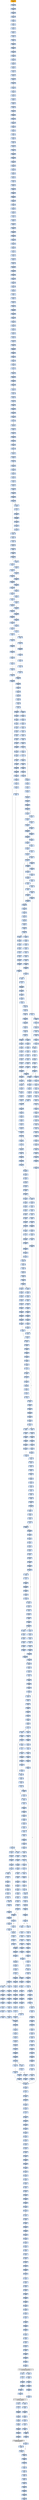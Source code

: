 strict digraph G {
	graph [bgcolor=transparent,
		name=G
	];
	node [color=lightsteelblue,
		fillcolor=lightsteelblue,
		shape=rectangle,
		style=filled
	];
	"0x00414263"	[color=lightgrey,
		fillcolor=orange,
		label="0x00414263
pusha"];
	"0x00414264"	[label="0x00414264
call"];
	"0x00414263" -> "0x00414264"	[color="#000000"];
	"0x00414269"	[label="0x00414269
popl"];
	"0x00414264" -> "0x00414269"	[color="#000000"];
	"0x0041426a"	[label="0x0041426a
addl"];
	"0x00414269" -> "0x0041426a"	[color="#000000"];
	"0x0041426f"	[label="0x0041426f
movl"];
	"0x0041426a" -> "0x0041426f"	[color="#000000"];
	"0x00414271"	[label="0x00414271
addl"];
	"0x0041426f" -> "0x00414271"	[color="#000000"];
	"0x00414273"	[label="0x00414273
subl"];
	"0x00414271" -> "0x00414273"	[color="#000000"];
	"0x00414275"	[label="0x00414275
movl"];
	"0x00414273" -> "0x00414275"	[color="#000000"];
	"0x00414277"	[label="0x00414277
lodsw"];
	"0x00414275" -> "0x00414277"	[color="#000000"];
	"0x00414279"	[label="0x00414279
shll"];
	"0x00414277" -> "0x00414279"	[color="#000000"];
	"0x0041427c"	[label="0x0041427c
movl"];
	"0x00414279" -> "0x0041427c"	[color="#000000"];
	"0x0041427e"	[label="0x0041427e
pushl"];
	"0x0041427c" -> "0x0041427e"	[color="#000000"];
	"0x0041427f"	[label="0x0041427f
lodsl"];
	"0x0041427e" -> "0x0041427f"	[color="#000000"];
	"0x00414280"	[label="0x00414280
subl"];
	"0x0041427f" -> "0x00414280"	[color="#000000"];
	"0x00414282"	[label="0x00414282
addl"];
	"0x00414280" -> "0x00414282"	[color="#000000"];
	"0x00414284"	[label="0x00414284
movl"];
	"0x00414282" -> "0x00414284"	[color="#000000"];
	"0x00414286"	[label="0x00414286
pushl"];
	"0x00414284" -> "0x00414286"	[color="#000000"];
	"0x00414287"	[label="0x00414287
pushl"];
	"0x00414286" -> "0x00414287"	[color="#000000"];
	"0x00414288"	[label="0x00414288
decl"];
	"0x00414287" -> "0x00414288"	[color="#000000"];
	"0x00414289"	[label="0x00414289
movb"];
	"0x00414288" -> "0x00414289"	[color="#000000"];
	"0x0041428d"	[label="0x0041428d
movb"];
	"0x00414289" -> "0x0041428d"	[color="#000000"];
	"0x00414290"	[label="0x00414290
jne"];
	"0x0041428d" -> "0x00414290"	[color="#000000"];
	"0x00414292"	[label="0x00414292
subl"];
	"0x00414290" -> "0x00414292"	[color="#000000",
		label=F];
	"0x00414294"	[label="0x00414294
lodsb"];
	"0x00414292" -> "0x00414294"	[color="#000000"];
	"0x00414295"	[label="0x00414295
movl"];
	"0x00414294" -> "0x00414295"	[color="#000000"];
	"0x00414297"	[label="0x00414297
andb"];
	"0x00414295" -> "0x00414297"	[color="#000000"];
	"0x0041429a"	[label="0x0041429a
andb"];
	"0x00414297" -> "0x0041429a"	[color="#000000"];
	"0x0041429c"	[label="0x0041429c
shll"];
	"0x0041429a" -> "0x0041429c"	[color="#000000"];
	"0x0041429f"	[label="0x0041429f
movb"];
	"0x0041429c" -> "0x0041429f"	[color="#000000"];
	"0x004142a1"	[label="0x004142a1
lodsb"];
	"0x0041429f" -> "0x004142a1"	[color="#000000"];
	"0x004142a2"	[label="0x004142a2
orl"];
	"0x004142a1" -> "0x004142a2"	[color="#000000"];
	"0x004142a4"	[label="0x004142a4
pushl"];
	"0x004142a2" -> "0x004142a4"	[color="#000000"];
	"0x004142a5"	[label="0x004142a5
addb"];
	"0x004142a4" -> "0x004142a5"	[color="#000000"];
	"0x004142a7"	[label="0x004142a7
movl"];
	"0x004142a5" -> "0x004142a7"	[color="#000000"];
	"0x004142ac"	[label="0x004142ac
shll"];
	"0x004142a7" -> "0x004142ac"	[color="#000000"];
	"0x004142ae"	[label="0x004142ae
popl"];
	"0x004142ac" -> "0x004142ae"	[color="#000000"];
	"0x004142af"	[label="0x004142af
popl"];
	"0x004142ae" -> "0x004142af"	[color="#000000"];
	"0x004142b0"	[label="0x004142b0
movl"];
	"0x004142af" -> "0x004142b0"	[color="#000000"];
	"0x004142b2"	[label="0x004142b2
leal"];
	"0x004142b0" -> "0x004142b2"	[color="#000000"];
	"0x004142b9"	[label="0x004142b9
pushl"];
	"0x004142b2" -> "0x004142b9"	[color="#000000"];
	"0x004142ba"	[label="0x004142ba
subl"];
	"0x004142b9" -> "0x004142ba"	[color="#000000"];
	"0x004142bc"	[label="0x004142bc
pushl"];
	"0x004142ba" -> "0x004142bc"	[color="#000000"];
	"0x004142bd"	[label="0x004142bd
pushl"];
	"0x004142bc" -> "0x004142bd"	[color="#000000"];
	"0x004142be"	[label="0x004142be
movl"];
	"0x004142bd" -> "0x004142be"	[color="#000000"];
	"0x004142c0"	[label="0x004142c0
pushl"];
	"0x004142be" -> "0x004142c0"	[color="#000000"];
	"0x004142c1"	[label="0x004142c1
movw"];
	"0x004142c0" -> "0x004142c1"	[color="#000000"];
	"0x004142c4"	[label="0x004142c4
shll"];
	"0x004142c1" -> "0x004142c4"	[color="#000000"];
	"0x004142c7"	[label="0x004142c7
pushl"];
	"0x004142c4" -> "0x004142c7"	[color="#000000"];
	"0x004142c8"	[label="0x004142c8
pushl"];
	"0x004142c7" -> "0x004142c8"	[color="#000000"];
	"0x004142c9"	[label="0x004142c9
addl"];
	"0x004142c8" -> "0x004142c9"	[color="#000000"];
	"0x004142cc"	[label="0x004142cc
pushl"];
	"0x004142c9" -> "0x004142cc"	[color="#000000"];
	"0x004142cd"	[label="0x004142cd
pushl"];
	"0x004142cc" -> "0x004142cd"	[color="#000000"];
	"0x004142ce"	[label="0x004142ce
addl"];
	"0x004142cd" -> "0x004142ce"	[color="#000000"];
	"0x004142d1"	[label="0x004142d1
pushl"];
	"0x004142ce" -> "0x004142d1"	[color="#000000"];
	"0x004142d2"	[label="0x004142d2
pushl"];
	"0x004142d1" -> "0x004142d2"	[color="#000000"];
	"0x004142d3"	[label="0x004142d3
call"];
	"0x004142d2" -> "0x004142d3"	[color="#000000"];
	"0x00414336"	[label="0x00414336
pushl"];
	"0x004142d3" -> "0x00414336"	[color="#000000"];
	"0x00414337"	[label="0x00414337
pushl"];
	"0x00414336" -> "0x00414337"	[color="#000000"];
	"0x00414338"	[label="0x00414338
pushl"];
	"0x00414337" -> "0x00414338"	[color="#000000"];
	"0x00414339"	[label="0x00414339
pushl"];
	"0x00414338" -> "0x00414339"	[color="#000000"];
	"0x0041433a"	[label="0x0041433a
subl"];
	"0x00414339" -> "0x0041433a"	[color="#000000"];
	"0x0041433d"	[label="0x0041433d
movl"];
	"0x0041433a" -> "0x0041433d"	[color="#000000"];
	"0x00414344"	[label="0x00414344
movl"];
	"0x0041433d" -> "0x00414344"	[color="#000000"];
	"0x0041434c"	[label="0x0041434c
movb"];
	"0x00414344" -> "0x0041434c"	[color="#000000"];
	"0x00414351"	[label="0x00414351
movl"];
	"0x0041434c" -> "0x00414351"	[color="#000000"];
	"0x00414358"	[label="0x00414358
leal"];
	"0x00414351" -> "0x00414358"	[color="#000000"];
	"0x0041435b"	[label="0x0041435b
movl"];
	"0x00414358" -> "0x0041435b"	[color="#000000"];
	"0x0041435f"	[label="0x0041435f
movl"];
	"0x0041435b" -> "0x0041435f"	[color="#000000"];
	"0x00414364"	[label="0x00414364
movzbl"];
	"0x0041435f" -> "0x00414364"	[color="#000000"];
	"0x00414368"	[label="0x00414368
movl"];
	"0x00414364" -> "0x00414368"	[color="#000000"];
	"0x0041436a"	[label="0x0041436a
shll"];
	"0x00414368" -> "0x0041436a"	[color="#000000"];
	"0x0041436c"	[label="0x0041436c
movl"];
	"0x0041436a" -> "0x0041436c"	[color="#000000"];
	"0x0041436e"	[label="0x0041436e
decl"];
	"0x0041436c" -> "0x0041436e"	[color="#000000"];
	"0x0041436f"	[label="0x0041436f
movl"];
	"0x0041436e" -> "0x0041436f"	[color="#000000"];
	"0x00414373"	[label="0x00414373
movzbl"];
	"0x0041436f" -> "0x00414373"	[color="#000000"];
	"0x00414377"	[label="0x00414377
shll"];
	"0x00414373" -> "0x00414377"	[color="#000000"];
	"0x00414379"	[label="0x00414379
decl"];
	"0x00414377" -> "0x00414379"	[color="#000000"];
	"0x0041437a"	[label="0x0041437a
movl"];
	"0x00414379" -> "0x0041437a"	[color="#000000"];
	"0x0041437e"	[label="0x0041437e
movl"];
	"0x0041437a" -> "0x0041437e"	[color="#000000"];
	"0x00414385"	[label="0x00414385
movzbl"];
	"0x0041437e" -> "0x00414385"	[color="#000000"];
	"0x00414388"	[label="0x00414388
movl"];
	"0x00414385" -> "0x00414388"	[color="#000000"];
	"0x0041438f"	[label="0x0041438f
movl"];
	"0x00414388" -> "0x0041438f"	[color="#000000"];
	"0x00414397"	[label="0x00414397
movl"];
	"0x0041438f" -> "0x00414397"	[color="#000000"];
	"0x0041439d"	[label="0x0041439d
movl"];
	"0x00414397" -> "0x0041439d"	[color="#000000"];
	"0x004143a2"	[label="0x004143a2
movl"];
	"0x0041439d" -> "0x004143a2"	[color="#000000"];
	"0x004143a6"	[label="0x004143a6
movl"];
	"0x004143a2" -> "0x004143a6"	[color="#000000"];
	"0x004143ae"	[label="0x004143ae
movl"];
	"0x004143a6" -> "0x004143ae"	[color="#000000"];
	"0x004143b6"	[label="0x004143b6
movl"];
	"0x004143ae" -> "0x004143b6"	[color="#000000"];
	"0x004143be"	[label="0x004143be
movl"];
	"0x004143b6" -> "0x004143be"	[color="#000000"];
	"0x004143c6"	[label="0x004143c6
movzbl"];
	"0x004143be" -> "0x004143c6"	[color="#000000"];
	"0x004143ca"	[label="0x004143ca
addl"];
	"0x004143c6" -> "0x004143ca"	[color="#000000"];
	"0x004143cc"	[label="0x004143cc
shll"];
	"0x004143ca" -> "0x004143cc"	[color="#000000"];
	"0x004143ce"	[label="0x004143ce
leal"];
	"0x004143cc" -> "0x004143ce"	[color="#000000"];
	"0x004143d4"	[label="0x004143d4
cmpl"];
	"0x004143ce" -> "0x004143d4"	[color="#000000"];
	"0x004143d8"	[label="0x004143d8
jae"];
	"0x004143d4" -> "0x004143d8"	[color="#000000"];
	"0x004143da"	[label="0x004143da
movl"];
	"0x004143d8" -> "0x004143da"	[color="#000000",
		label=F];
	"0x004143de"	[label="0x004143de
movw"];
	"0x004143da" -> "0x004143de"	[color="#000000"];
	"0x004143e3"	[label="0x004143e3
addl"];
	"0x004143de" -> "0x004143e3"	[color="#000000"];
	"0x004143e6"	[label="0x004143e6
loop"];
	"0x004143e3" -> "0x004143e6"	[color="#000000"];
	"0x004143e8"	[label="0x004143e8
movl"];
	"0x004143e6" -> "0x004143e8"	[color="#000000",
		label=F];
	"0x004143ef"	[label="0x004143ef
xorl"];
	"0x004143e8" -> "0x004143ef"	[color="#000000"];
	"0x004143f1"	[label="0x004143f1
movl"];
	"0x004143ef" -> "0x004143f1"	[color="#000000"];
	"0x004143f9"	[label="0x004143f9
movl"];
	"0x004143f1" -> "0x004143f9"	[color="#000000"];
	"0x004143fb"	[label="0x004143fb
addl"];
	"0x004143f9" -> "0x004143fb"	[color="#000000"];
	"0x00414402"	[label="0x00414402
movl"];
	"0x004143fb" -> "0x00414402"	[color="#000000"];
	"0x00414406"	[label="0x00414406
xorl"];
	"0x00414402" -> "0x00414406"	[color="#000000"];
	"0x00414408"	[label="0x00414408
cmpl"];
	"0x00414406" -> "0x00414408"	[color="#000000"];
	"0x0041440c"	[label="0x0041440c
je"];
	"0x00414408" -> "0x0041440c"	[color="#000000"];
	"0x00414412"	[label="0x00414412
movzbl"];
	"0x0041440c" -> "0x00414412"	[color="#000000",
		label=F];
	"0x00414415"	[label="0x00414415
shll"];
	"0x00414412" -> "0x00414415"	[color="#000000"];
	"0x00414418"	[label="0x00414418
incl"];
	"0x00414415" -> "0x00414418"	[color="#000000"];
	"0x00414419"	[label="0x00414419
incl"];
	"0x00414418" -> "0x00414419"	[color="#000000"];
	"0x0041441a"	[label="0x0041441a
orl"];
	"0x00414419" -> "0x0041441a"	[color="#000000"];
	"0x0041441c"	[label="0x0041441c
cmpl"];
	"0x0041441a" -> "0x0041441c"	[color="#000000"];
	"0x0041441f"	[label="0x0041441f
jle"];
	"0x0041441c" -> "0x0041441f"	[color="#000000"];
	"0x00414421"	[label="0x00414421
movl"];
	"0x0041441f" -> "0x00414421"	[color="#000000",
		label=F];
	"0x00414428"	[label="0x00414428
cmpl"];
	"0x00414421" -> "0x00414428"	[color="#000000"];
	"0x0041442c"	[label="0x0041442c
jae"];
	"0x00414428" -> "0x0041442c"	[color="#000000"];
	"0x00414432"	[label="0x00414432
movl"];
	"0x0041442c" -> "0x00414432"	[color="#000000",
		label=F];
	"0x00414436"	[label="0x00414436
andl"];
	"0x00414432" -> "0x00414436"	[color="#000000"];
	"0x0041443a"	[label="0x0041443a
movl"];
	"0x00414436" -> "0x0041443a"	[color="#000000"];
	"0x0041443e"	[label="0x0041443e
movl"];
	"0x0041443a" -> "0x0041443e"	[color="#000000"];
	"0x00414442"	[label="0x00414442
shll"];
	"0x0041443e" -> "0x00414442"	[color="#000000"];
	"0x00414445"	[label="0x00414445
movl"];
	"0x00414442" -> "0x00414445"	[color="#000000"];
	"0x00414449"	[label="0x00414449
addl"];
	"0x00414445" -> "0x00414449"	[color="#000000"];
	"0x0041444b"	[label="0x0041444b
cmpl"];
	"0x00414449" -> "0x0041444b"	[color="#000000"];
	"0x00414453"	[label="0x00414453
leal"];
	"0x0041444b" -> "0x00414453"	[color="#000000"];
	"0x00414456"	[label="0x00414456
ja"];
	"0x00414453" -> "0x00414456"	[color="#000000"];
	"0x00414470"	[label="0x00414470
movl"];
	"0x00414456" -> "0x00414470"	[color="#000000",
		label=T];
	"0x00414458"	[label="0x00414458
cmpl"];
	"0x00414456" -> "0x00414458"	[color="#000000",
		label=F];
	"0x00414474"	[label="0x00414474
movw"];
	"0x00414470" -> "0x00414474"	[color="#000000"];
	"0x00414478"	[label="0x00414478
shrl"];
	"0x00414474" -> "0x00414478"	[color="#000000"];
	"0x0041447b"	[label="0x0041447b
movzwl"];
	"0x00414478" -> "0x0041447b"	[color="#000000"];
	"0x0041447e"	[label="0x0041447e
imull"];
	"0x0041447b" -> "0x0041447e"	[color="#000000"];
	"0x00414481"	[label="0x00414481
cmpl"];
	"0x0041447e" -> "0x00414481"	[color="#000000"];
	"0x00414483"	[label="0x00414483
jae"];
	"0x00414481" -> "0x00414483"	[color="#000000"];
	"0x00414489"	[label="0x00414489
movl"];
	"0x00414483" -> "0x00414489"	[color="#000000",
		label=F];
	"0x00414666"	[label="0x00414666
movl"];
	"0x00414483" -> "0x00414666"	[color="#000000",
		label=T];
	"0x0041448d"	[label="0x0041448d
movl"];
	"0x00414489" -> "0x0041448d"	[color="#000000"];
	"0x00414492"	[label="0x00414492
subl"];
	"0x0041448d" -> "0x00414492"	[color="#000000"];
	"0x00414494"	[label="0x00414494
movb"];
	"0x00414492" -> "0x00414494"	[color="#000000"];
	"0x00414498"	[label="0x00414498
sarl"];
	"0x00414494" -> "0x00414498"	[color="#000000"];
	"0x0041449b"	[label="0x0041449b
movl"];
	"0x00414498" -> "0x0041449b"	[color="#000000"];
	"0x004144a0"	[label="0x004144a0
leal"];
	"0x0041449b" -> "0x004144a0"	[color="#000000"];
	"0x004144a3"	[label="0x004144a3
movzbl"];
	"0x004144a0" -> "0x004144a3"	[color="#000000"];
	"0x004144a8"	[label="0x004144a8
movw"];
	"0x004144a3" -> "0x004144a8"	[color="#000000"];
	"0x004144ac"	[label="0x004144ac
movl"];
	"0x004144a8" -> "0x004144ac"	[color="#000000"];
	"0x004144b0"	[label="0x004144b0
andl"];
	"0x004144ac" -> "0x004144b0"	[color="#000000"];
	"0x004144b4"	[label="0x004144b4
movl"];
	"0x004144b0" -> "0x004144b4"	[color="#000000"];
	"0x004144b8"	[label="0x004144b8
shll"];
	"0x004144b4" -> "0x004144b8"	[color="#000000"];
	"0x004144ba"	[label="0x004144ba
movl"];
	"0x004144b8" -> "0x004144ba"	[color="#000000"];
	"0x004144bf"	[label="0x004144bf
subl"];
	"0x004144ba" -> "0x004144bf"	[color="#000000"];
	"0x004144c3"	[label="0x004144c3
sarl"];
	"0x004144bf" -> "0x004144c3"	[color="#000000"];
	"0x004144c5"	[label="0x004144c5
addl"];
	"0x004144c3" -> "0x004144c5"	[color="#000000"];
	"0x004144c7"	[label="0x004144c7
imull"];
	"0x004144c5" -> "0x004144c7"	[color="#000000"];
	"0x004144cd"	[label="0x004144cd
cmpl"];
	"0x004144c7" -> "0x004144cd"	[color="#000000"];
	"0x004144d2"	[label="0x004144d2
leal"];
	"0x004144cd" -> "0x004144d2"	[color="#000000"];
	"0x004144d9"	[label="0x004144d9
movl"];
	"0x004144d2" -> "0x004144d9"	[color="#000000"];
	"0x004144dd"	[label="0x004144dd
jle"];
	"0x004144d9" -> "0x004144dd"	[color="#000000"];
	"0x004145ad"	[label="0x004145ad
leal"];
	"0x004144dd" -> "0x004145ad"	[color="#000000",
		label=T];
	"0x004144e3"	[label="0x004144e3
movl"];
	"0x004144dd" -> "0x004144e3"	[color="#000000",
		label=F];
	"0x004145b0"	[label="0x004145b0
movl"];
	"0x004145ad" -> "0x004145b0"	[color="#000000"];
	"0x004145b4"	[label="0x004145b4
addl"];
	"0x004145b0" -> "0x004145b4"	[color="#000000"];
	"0x004145b6"	[label="0x004145b6
cmpl"];
	"0x004145b4" -> "0x004145b6"	[color="#000000"];
	"0x004145be"	[label="0x004145be
ja"];
	"0x004145b6" -> "0x004145be"	[color="#000000"];
	"0x004145d8"	[label="0x004145d8
movl"];
	"0x004145be" -> "0x004145d8"	[color="#000000",
		label=T];
	"0x004145c0"	[label="0x004145c0
cmpl"];
	"0x004145be" -> "0x004145c0"	[color="#000000",
		label=F];
	"0x004145dc"	[label="0x004145dc
movw"];
	"0x004145d8" -> "0x004145dc"	[color="#000000"];
	"0x004145e0"	[label="0x004145e0
shrl"];
	"0x004145dc" -> "0x004145e0"	[color="#000000"];
	"0x004145e3"	[label="0x004145e3
movzwl"];
	"0x004145e0" -> "0x004145e3"	[color="#000000"];
	"0x004145e6"	[label="0x004145e6
imull"];
	"0x004145e3" -> "0x004145e6"	[color="#000000"];
	"0x004145e9"	[label="0x004145e9
cmpl"];
	"0x004145e6" -> "0x004145e9"	[color="#000000"];
	"0x004145eb"	[label="0x004145eb
jae"];
	"0x004145e9" -> "0x004145eb"	[color="#000000"];
	"0x004145ed"	[label="0x004145ed
movl"];
	"0x004145eb" -> "0x004145ed"	[color="#000000",
		label=F];
	"0x00414606"	[label="0x00414606
subl"];
	"0x004145eb" -> "0x00414606"	[color="#000000",
		label=T];
	"0x004145f1"	[label="0x004145f1
movl"];
	"0x004145ed" -> "0x004145f1"	[color="#000000"];
	"0x004145f6"	[label="0x004145f6
subl"];
	"0x004145f1" -> "0x004145f6"	[color="#000000"];
	"0x004145f8"	[label="0x004145f8
movl"];
	"0x004145f6" -> "0x004145f8"	[color="#000000"];
	"0x004145fa"	[label="0x004145fa
sarl"];
	"0x004145f8" -> "0x004145fa"	[color="#000000"];
	"0x004145fd"	[label="0x004145fd
leal"];
	"0x004145fa" -> "0x004145fd"	[color="#000000"];
	"0x00414600"	[label="0x00414600
movw"];
	"0x004145fd" -> "0x00414600"	[color="#000000"];
	"0x00414604"	[label="0x00414604
jmp"];
	"0x00414600" -> "0x00414604"	[color="#000000"];
	"0x004145a5"	[label="0x004145a5
cmpl"];
	"0x00414604" -> "0x004145a5"	[color="#000000"];
	"0x004145ab"	[label="0x004145ab
jg"];
	"0x004145a5" -> "0x004145ab"	[color="#000000"];
	"0x0041461e"	[label="0x0041461e
movl"];
	"0x004145ab" -> "0x0041461e"	[color="#000000",
		label=T];
	"0x0041460a"	[label="0x0041460a
subl"];
	"0x00414606" -> "0x0041460a"	[color="#000000"];
	"0x0041460c"	[label="0x0041460c
movl"];
	"0x0041460a" -> "0x0041460c"	[color="#000000"];
	"0x0041460e"	[label="0x0041460e
leal"];
	"0x0041460c" -> "0x0041460e"	[color="#000000"];
	"0x00414611"	[label="0x00414611
shrw"];
	"0x0041460e" -> "0x00414611"	[color="#000000"];
	"0x00414615"	[label="0x00414615
subw"];
	"0x00414611" -> "0x00414615"	[color="#000000"];
	"0x00414618"	[label="0x00414618
movw"];
	"0x00414615" -> "0x00414618"	[color="#000000"];
	"0x0041461c"	[label="0x0041461c
jmp"];
	"0x00414618" -> "0x0041461c"	[color="#000000"];
	"0x0041461c" -> "0x004145a5"	[color="#000000"];
	"0x00414622"	[label="0x00414622
movl"];
	"0x0041461e" -> "0x00414622"	[color="#000000"];
	"0x00414624"	[label="0x00414624
movl"];
	"0x00414622" -> "0x00414624"	[color="#000000"];
	"0x0041462b"	[label="0x0041462b
movb"];
	"0x00414624" -> "0x0041462b"	[color="#000000"];
	"0x0041462f"	[label="0x0041462f
movb"];
	"0x0041462b" -> "0x0041462f"	[color="#000000"];
	"0x00414632"	[label="0x00414632
incl"];
	"0x0041462f" -> "0x00414632"	[color="#000000"];
	"0x00414633"	[label="0x00414633
cmpl"];
	"0x00414632" -> "0x00414633"	[color="#000000"];
	"0x00414638"	[label="0x00414638
movl"];
	"0x00414633" -> "0x00414638"	[color="#000000"];
	"0x0041463c"	[label="0x0041463c
jg"];
	"0x00414638" -> "0x0041463c"	[color="#000000"];
	"0x0041463e"	[label="0x0041463e
movl"];
	"0x0041463c" -> "0x0041463e"	[color="#000000",
		label=F];
	"0x0041464b"	[label="0x0041464b
cmpl"];
	"0x0041463c" -> "0x0041464b"	[color="#000000",
		label=T];
	"0x00414646"	[label="0x00414646
jmp"];
	"0x0041463e" -> "0x00414646"	[color="#000000"];
	"0x00414d67"	[label="0x00414d67
movl"];
	"0x00414646" -> "0x00414d67"	[color="#000000"];
	"0x00414d6e"	[label="0x00414d6e
cmpl"];
	"0x00414d67" -> "0x00414d6e"	[color="#000000"];
	"0x00414d72"	[label="0x00414d72
jb"];
	"0x00414d6e" -> "0x00414d72"	[color="#000000"];
	"0x00414d78"	[label="0x00414d78
cmpl"];
	"0x00414d72" -> "0x00414d78"	[color="#000000",
		label=F];
	"0x0041445c"	[label="0x0041445c
je"];
	"0x00414458" -> "0x0041445c"	[color="#000000"];
	"0x00414462"	[label="0x00414462
shll"];
	"0x0041445c" -> "0x00414462"	[color="#000000",
		label=F];
	"0x00414467"	[label="0x00414467
movzbl"];
	"0x00414462" -> "0x00414467"	[color="#000000"];
	"0x0041446a"	[label="0x0041446a
shll"];
	"0x00414467" -> "0x0041446a"	[color="#000000"];
	"0x0041446d"	[label="0x0041446d
incl"];
	"0x0041446a" -> "0x0041446d"	[color="#000000"];
	"0x0041446e"	[label="0x0041446e
orl"];
	"0x0041446d" -> "0x0041446e"	[color="#000000"];
	"0x0041446e" -> "0x00414470"	[color="#000000"];
	"0x004145c4"	[label="0x004145c4
je"];
	"0x004145c0" -> "0x004145c4"	[color="#000000"];
	"0x004145ca"	[label="0x004145ca
shll"];
	"0x004145c4" -> "0x004145ca"	[color="#000000",
		label=F];
	"0x004145cf"	[label="0x004145cf
movzbl"];
	"0x004145ca" -> "0x004145cf"	[color="#000000"];
	"0x004145d2"	[label="0x004145d2
shll"];
	"0x004145cf" -> "0x004145d2"	[color="#000000"];
	"0x004145d5"	[label="0x004145d5
incl"];
	"0x004145d2" -> "0x004145d5"	[color="#000000"];
	"0x004145d6"	[label="0x004145d6
orl"];
	"0x004145d5" -> "0x004145d6"	[color="#000000"];
	"0x004145d6" -> "0x004145d8"	[color="#000000"];
	"0x0041466a"	[label="0x0041466a
subl"];
	"0x00414666" -> "0x0041466a"	[color="#000000"];
	"0x0041466c"	[label="0x0041466c
movl"];
	"0x0041466a" -> "0x0041466c"	[color="#000000"];
	"0x00414670"	[label="0x00414670
subl"];
	"0x0041466c" -> "0x00414670"	[color="#000000"];
	"0x00414672"	[label="0x00414672
movl"];
	"0x00414670" -> "0x00414672"	[color="#000000"];
	"0x00414674"	[label="0x00414674
shrw"];
	"0x00414672" -> "0x00414674"	[color="#000000"];
	"0x00414678"	[label="0x00414678
subw"];
	"0x00414674" -> "0x00414678"	[color="#000000"];
	"0x0041467b"	[label="0x0041467b
cmpl"];
	"0x00414678" -> "0x0041467b"	[color="#000000"];
	"0x00414681"	[label="0x00414681
movw"];
	"0x0041467b" -> "0x00414681"	[color="#000000"];
	"0x00414685"	[label="0x00414685
movl"];
	"0x00414681" -> "0x00414685"	[color="#000000"];
	"0x00414689"	[label="0x00414689
leal"];
	"0x00414685" -> "0x00414689"	[color="#000000"];
	"0x0041468d"	[label="0x0041468d
movl"];
	"0x00414689" -> "0x0041468d"	[color="#000000"];
	"0x00414691"	[label="0x00414691
ja"];
	"0x0041468d" -> "0x00414691"	[color="#000000"];
	"0x004146a9"	[label="0x004146a9
movl"];
	"0x00414691" -> "0x004146a9"	[color="#000000",
		label=T];
	"0x00414693"	[label="0x00414693
cmpl"];
	"0x00414691" -> "0x00414693"	[color="#000000",
		label=F];
	"0x004146ad"	[label="0x004146ad
movl"];
	"0x004146a9" -> "0x004146ad"	[color="#000000"];
	"0x004146af"	[label="0x004146af
shrl"];
	"0x004146ad" -> "0x004146af"	[color="#000000"];
	"0x004146b2"	[label="0x004146b2
movw"];
	"0x004146af" -> "0x004146b2"	[color="#000000"];
	"0x004146b9"	[label="0x004146b9
movzwl"];
	"0x004146b2" -> "0x004146b9"	[color="#000000"];
	"0x004146bc"	[label="0x004146bc
imull"];
	"0x004146b9" -> "0x004146bc"	[color="#000000"];
	"0x004146bf"	[label="0x004146bf
cmpl"];
	"0x004146bc" -> "0x004146bf"	[color="#000000"];
	"0x004146c1"	[label="0x004146c1
jae"];
	"0x004146bf" -> "0x004146c1"	[color="#000000"];
	"0x00414715"	[label="0x00414715
movl"];
	"0x004146c1" -> "0x00414715"	[color="#000000",
		label=T];
	"0x004146c3"	[label="0x004146c3
movl"];
	"0x004146c1" -> "0x004146c3"	[color="#000000",
		label=F];
	"0x00414717"	[label="0x00414717
subl"];
	"0x00414715" -> "0x00414717"	[color="#000000"];
	"0x00414719"	[label="0x00414719
subl"];
	"0x00414717" -> "0x00414719"	[color="#000000"];
	"0x0041471b"	[label="0x0041471b
movl"];
	"0x00414719" -> "0x0041471b"	[color="#000000"];
	"0x0041471d"	[label="0x0041471d
shrw"];
	"0x0041471b" -> "0x0041471d"	[color="#000000"];
	"0x00414721"	[label="0x00414721
movl"];
	"0x0041471d" -> "0x00414721"	[color="#000000"];
	"0x00414725"	[label="0x00414725
subw"];
	"0x00414721" -> "0x00414725"	[color="#000000"];
	"0x00414728"	[label="0x00414728
cmpl"];
	"0x00414725" -> "0x00414728"	[color="#000000"];
	"0x0041472e"	[label="0x0041472e
movw"];
	"0x00414728" -> "0x0041472e"	[color="#000000"];
	"0x00414735"	[label="0x00414735
ja"];
	"0x0041472e" -> "0x00414735"	[color="#000000"];
	"0x0041474d"	[label="0x0041474d
movl"];
	"0x00414735" -> "0x0041474d"	[color="#000000",
		label=T];
	"0x00414737"	[label="0x00414737
cmpl"];
	"0x00414735" -> "0x00414737"	[color="#000000",
		label=F];
	"0x00414751"	[label="0x00414751
movl"];
	"0x0041474d" -> "0x00414751"	[color="#000000"];
	"0x00414753"	[label="0x00414753
shrl"];
	"0x00414751" -> "0x00414753"	[color="#000000"];
	"0x00414756"	[label="0x00414756
movw"];
	"0x00414753" -> "0x00414756"	[color="#000000"];
	"0x0041475d"	[label="0x0041475d
movzwl"];
	"0x00414756" -> "0x0041475d"	[color="#000000"];
	"0x00414760"	[label="0x00414760
imull"];
	"0x0041475d" -> "0x00414760"	[color="#000000"];
	"0x00414763"	[label="0x00414763
cmpl"];
	"0x00414760" -> "0x00414763"	[color="#000000"];
	"0x00414765"	[label="0x00414765
jae"];
	"0x00414763" -> "0x00414765"	[color="#000000"];
	"0x0041476b"	[label="0x0041476b
movl"];
	"0x00414765" -> "0x0041476b"	[color="#000000",
		label=F];
	"0x0041484e"	[label="0x0041484e
movl"];
	"0x00414765" -> "0x0041484e"	[color="#000000",
		label=T];
	"0x00414770"	[label="0x00414770
movl"];
	"0x0041476b" -> "0x00414770"	[color="#000000"];
	"0x00414772"	[label="0x00414772
subl"];
	"0x00414770" -> "0x00414772"	[color="#000000"];
	"0x00414774"	[label="0x00414774
movl"];
	"0x00414772" -> "0x00414774"	[color="#000000"];
	"0x0041477c"	[label="0x0041477c
movl"];
	"0x00414774" -> "0x0041477c"	[color="#000000"];
	"0x0041477e"	[label="0x0041477e
sarl"];
	"0x0041477c" -> "0x0041477e"	[color="#000000"];
	"0x00414781"	[label="0x00414781
leal"];
	"0x0041477e" -> "0x00414781"	[color="#000000"];
	"0x00414784"	[label="0x00414784
movl"];
	"0x00414781" -> "0x00414784"	[color="#000000"];
	"0x00414788"	[label="0x00414788
movw"];
	"0x00414784" -> "0x00414788"	[color="#000000"];
	"0x0041478f"	[label="0x0041478f
movl"];
	"0x00414788" -> "0x0041478f"	[color="#000000"];
	"0x00414793"	[label="0x00414793
movl"];
	"0x0041478f" -> "0x00414793"	[color="#000000"];
	"0x00414797"	[label="0x00414797
shll"];
	"0x00414793" -> "0x00414797"	[color="#000000"];
	"0x0041479a"	[label="0x0041479a
addl"];
	"0x00414797" -> "0x0041479a"	[color="#000000"];
	"0x0041479e"	[label="0x0041479e
cmpl"];
	"0x0041479a" -> "0x0041479e"	[color="#000000"];
	"0x004147a4"	[label="0x004147a4
leal"];
	"0x0041479e" -> "0x004147a4"	[color="#000000"];
	"0x004147a7"	[label="0x004147a7
ja"];
	"0x004147a4" -> "0x004147a7"	[color="#000000"];
	"0x004147bf"	[label="0x004147bf
movw"];
	"0x004147a7" -> "0x004147bf"	[color="#000000",
		label=T];
	"0x004147a9"	[label="0x004147a9
cmpl"];
	"0x004147a7" -> "0x004147a9"	[color="#000000",
		label=F];
	"0x004147c6"	[label="0x004147c6
movl"];
	"0x004147bf" -> "0x004147c6"	[color="#000000"];
	"0x004147c8"	[label="0x004147c8
shrl"];
	"0x004147c6" -> "0x004147c8"	[color="#000000"];
	"0x004147cb"	[label="0x004147cb
movzwl"];
	"0x004147c8" -> "0x004147cb"	[color="#000000"];
	"0x004147ce"	[label="0x004147ce
imull"];
	"0x004147cb" -> "0x004147ce"	[color="#000000"];
	"0x004147d1"	[label="0x004147d1
cmpl"];
	"0x004147ce" -> "0x004147d1"	[color="#000000"];
	"0x004147d3"	[label="0x004147d3
jae"];
	"0x004147d1" -> "0x004147d3"	[color="#000000"];
	"0x004147d5"	[label="0x004147d5
subl"];
	"0x004147d3" -> "0x004147d5"	[color="#000000",
		label=F];
	"0x00414835"	[label="0x00414835
subl"];
	"0x004147d3" -> "0x00414835"	[color="#000000",
		label=T];
	"0x004147d9"	[label="0x004147d9
sarl"];
	"0x004147d5" -> "0x004147d9"	[color="#000000"];
	"0x004147de"	[label="0x004147de
movl"];
	"0x004147d9" -> "0x004147de"	[color="#000000"];
	"0x004147e2"	[label="0x004147e2
movl"];
	"0x004147de" -> "0x004147e2"	[color="#000000"];
	"0x004147e6"	[label="0x004147e6
cmpl"];
	"0x004147e2" -> "0x004147e6"	[color="#000000"];
	"0x004147eb"	[label="0x004147eb
leal"];
	"0x004147e6" -> "0x004147eb"	[color="#000000"];
	"0x004147ee"	[label="0x004147ee
movw"];
	"0x004147eb" -> "0x004147ee"	[color="#000000"];
	"0x004147f5"	[label="0x004147f5
je"];
	"0x004147ee" -> "0x004147f5"	[color="#000000"];
	"0x004147fb"	[label="0x004147fb
xorl"];
	"0x004147f5" -> "0x004147fb"	[color="#000000",
		label=F];
	"0x004147fd"	[label="0x004147fd
cmpl"];
	"0x004147fb" -> "0x004147fd"	[color="#000000"];
	"0x00414802"	[label="0x00414802
movl"];
	"0x004147fd" -> "0x00414802"	[color="#000000"];
	"0x00414809"	[label="0x00414809
movl"];
	"0x00414802" -> "0x00414809"	[color="#000000"];
	"0x0041480d"	[label="0x0041480d
setg"];
	"0x00414809" -> "0x0041480d"	[color="#000000"];
	"0x00414810"	[label="0x00414810
leal"];
	"0x0041480d" -> "0x00414810"	[color="#000000"];
	"0x00414814"	[label="0x00414814
movl"];
	"0x00414810" -> "0x00414814"	[color="#000000"];
	"0x00414818"	[label="0x00414818
movl"];
	"0x00414814" -> "0x00414818"	[color="#000000"];
	"0x0041481c"	[label="0x0041481c
subl"];
	"0x00414818" -> "0x0041481c"	[color="#000000"];
	"0x00414820"	[label="0x00414820
movb"];
	"0x0041481c" -> "0x00414820"	[color="#000000"];
	"0x00414823"	[label="0x00414823
movb"];
	"0x00414820" -> "0x00414823"	[color="#000000"];
	"0x00414827"	[label="0x00414827
movb"];
	"0x00414823" -> "0x00414827"	[color="#000000"];
	"0x0041482b"	[label="0x0041482b
incl"];
	"0x00414827" -> "0x0041482b"	[color="#000000"];
	"0x0041482c"	[label="0x0041482c
movl"];
	"0x0041482b" -> "0x0041482c"	[color="#000000"];
	"0x00414830"	[label="0x00414830
jmp"];
	"0x0041482c" -> "0x00414830"	[color="#000000"];
	"0x00414830" -> "0x00414d67"	[color="#000000"];
	"0x004146c5"	[label="0x004146c5
movl"];
	"0x004146c3" -> "0x004146c5"	[color="#000000"];
	"0x004146ca"	[label="0x004146ca
subl"];
	"0x004146c5" -> "0x004146ca"	[color="#000000"];
	"0x004146cc"	[label="0x004146cc
movl"];
	"0x004146ca" -> "0x004146cc"	[color="#000000"];
	"0x004146d0"	[label="0x004146d0
sarl"];
	"0x004146cc" -> "0x004146d0"	[color="#000000"];
	"0x004146d3"	[label="0x004146d3
movl"];
	"0x004146d0" -> "0x004146d3"	[color="#000000"];
	"0x004146d7"	[label="0x004146d7
leal"];
	"0x004146d3" -> "0x004146d7"	[color="#000000"];
	"0x004146da"	[label="0x004146da
movl"];
	"0x004146d7" -> "0x004146da"	[color="#000000"];
	"0x004146de"	[label="0x004146de
movl"];
	"0x004146da" -> "0x004146de"	[color="#000000"];
	"0x004146e2"	[label="0x004146e2
movl"];
	"0x004146de" -> "0x004146e2"	[color="#000000"];
	"0x004146e6"	[label="0x004146e6
movw"];
	"0x004146e2" -> "0x004146e6"	[color="#000000"];
	"0x004146ed"	[label="0x004146ed
movl"];
	"0x004146e6" -> "0x004146ed"	[color="#000000"];
	"0x004146f1"	[label="0x004146f1
movl"];
	"0x004146ed" -> "0x004146f1"	[color="#000000"];
	"0x004146f5"	[label="0x004146f5
movl"];
	"0x004146f1" -> "0x004146f5"	[color="#000000"];
	"0x004146f9"	[label="0x004146f9
xorl"];
	"0x004146f5" -> "0x004146f9"	[color="#000000"];
	"0x004146fb"	[label="0x004146fb
cmpl"];
	"0x004146f9" -> "0x004146fb"	[color="#000000"];
	"0x00414700"	[label="0x00414700
setg"];
	"0x004146fb" -> "0x00414700"	[color="#000000"];
	"0x00414703"	[label="0x00414703
addl"];
	"0x00414700" -> "0x00414703"	[color="#000000"];
	"0x00414709"	[label="0x00414709
leal"];
	"0x00414703" -> "0x00414709"	[color="#000000"];
	"0x0041470c"	[label="0x0041470c
movl"];
	"0x00414709" -> "0x0041470c"	[color="#000000"];
	"0x00414710"	[label="0x00414710
jmp"];
	"0x0041470c" -> "0x00414710"	[color="#000000"];
	"0x00414989"	[label="0x00414989
cmpl"];
	"0x00414710" -> "0x00414989"	[color="#000000"];
	"0x0041498f"	[label="0x0041498f
ja"];
	"0x00414989" -> "0x0041498f"	[color="#000000"];
	"0x00414991"	[label="0x00414991
cmpl"];
	"0x0041498f" -> "0x00414991"	[color="#000000",
		label=F];
	"0x004149a7"	[label="0x004149a7
movw"];
	"0x0041498f" -> "0x004149a7"	[color="#000000",
		label=T];
	"0x00414995"	[label="0x00414995
je"];
	"0x00414991" -> "0x00414995"	[color="#000000"];
	"0x0041499b"	[label="0x0041499b
movzbl"];
	"0x00414995" -> "0x0041499b"	[color="#000000",
		label=F];
	"0x0041499e"	[label="0x0041499e
shll"];
	"0x0041499b" -> "0x0041499e"	[color="#000000"];
	"0x004149a1"	[label="0x004149a1
shll"];
	"0x0041499e" -> "0x004149a1"	[color="#000000"];
	"0x004149a4"	[label="0x004149a4
incl"];
	"0x004149a1" -> "0x004149a4"	[color="#000000"];
	"0x004149a5"	[label="0x004149a5
orl"];
	"0x004149a4" -> "0x004149a5"	[color="#000000"];
	"0x004149a5" -> "0x004149a7"	[color="#000000"];
	"0x004149aa"	[label="0x004149aa
movl"];
	"0x004149a7" -> "0x004149aa"	[color="#000000"];
	"0x004149ac"	[label="0x004149ac
shrl"];
	"0x004149aa" -> "0x004149ac"	[color="#000000"];
	"0x004149af"	[label="0x004149af
movzwl"];
	"0x004149ac" -> "0x004149af"	[color="#000000"];
	"0x004149b2"	[label="0x004149b2
imull"];
	"0x004149af" -> "0x004149b2"	[color="#000000"];
	"0x004149b5"	[label="0x004149b5
cmpl"];
	"0x004149b2" -> "0x004149b5"	[color="#000000"];
	"0x004149b7"	[label="0x004149b7
jae"];
	"0x004149b5" -> "0x004149b7"	[color="#000000"];
	"0x004149b9"	[label="0x004149b9
movl"];
	"0x004149b7" -> "0x004149b9"	[color="#000000",
		label=F];
	"0x004149e8"	[label="0x004149e8
subl"];
	"0x004149b7" -> "0x004149e8"	[color="#000000",
		label=T];
	"0x004149bd"	[label="0x004149bd
movl"];
	"0x004149b9" -> "0x004149bd"	[color="#000000"];
	"0x004149c2"	[label="0x004149c2
subl"];
	"0x004149bd" -> "0x004149c2"	[color="#000000"];
	"0x004149c4"	[label="0x004149c4
shll"];
	"0x004149c2" -> "0x004149c4"	[color="#000000"];
	"0x004149c9"	[label="0x004149c9
sarl"];
	"0x004149c4" -> "0x004149c9"	[color="#000000"];
	"0x004149cc"	[label="0x004149cc
movl"];
	"0x004149c9" -> "0x004149cc"	[color="#000000"];
	"0x004149d4"	[label="0x004149d4
leal"];
	"0x004149cc" -> "0x004149d4"	[color="#000000"];
	"0x004149d7"	[label="0x004149d7
movw"];
	"0x004149d4" -> "0x004149d7"	[color="#000000"];
	"0x004149da"	[label="0x004149da
movl"];
	"0x004149d7" -> "0x004149da"	[color="#000000"];
	"0x004149de"	[label="0x004149de
leal"];
	"0x004149da" -> "0x004149de"	[color="#000000"];
	"0x004149e2"	[label="0x004149e2
movl"];
	"0x004149de" -> "0x004149e2"	[color="#000000"];
	"0x004149e6"	[label="0x004149e6
jmp"];
	"0x004149e2" -> "0x004149e6"	[color="#000000"];
	"0x00414a5a"	[label="0x00414a5a
movl"];
	"0x004149e6" -> "0x00414a5a"	[color="#000000"];
	"0x00414a62"	[label="0x00414a62
jmp"];
	"0x00414a5a" -> "0x00414a62"	[color="#000000"];
	"0x00414a93"	[label="0x00414a93
movl"];
	"0x00414a62" -> "0x00414a93"	[color="#000000"];
	"0x00414a97"	[label="0x00414a97
movl"];
	"0x00414a93" -> "0x00414a97"	[color="#000000"];
	"0x00414a9c"	[label="0x00414a9c
movl"];
	"0x00414a97" -> "0x00414a9c"	[color="#000000"];
	"0x00414aa0"	[label="0x00414aa0
leal"];
	"0x00414a9c" -> "0x00414aa0"	[color="#000000"];
	"0x00414aa3"	[label="0x00414aa3
movl"];
	"0x00414aa0" -> "0x00414aa3"	[color="#000000"];
	"0x00414aa7"	[label="0x00414aa7
addl"];
	"0x00414aa3" -> "0x00414aa7"	[color="#000000"];
	"0x00414aa9"	[label="0x00414aa9
cmpl"];
	"0x00414aa7" -> "0x00414aa9"	[color="#000000"];
	"0x00414ab1"	[label="0x00414ab1
ja"];
	"0x00414aa9" -> "0x00414ab1"	[color="#000000"];
	"0x00414acb"	[label="0x00414acb
movl"];
	"0x00414ab1" -> "0x00414acb"	[color="#000000",
		label=T];
	"0x00414ab3"	[label="0x00414ab3
cmpl"];
	"0x00414ab1" -> "0x00414ab3"	[color="#000000",
		label=F];
	"0x00414acf"	[label="0x00414acf
movw"];
	"0x00414acb" -> "0x00414acf"	[color="#000000"];
	"0x00414ad2"	[label="0x00414ad2
shrl"];
	"0x00414acf" -> "0x00414ad2"	[color="#000000"];
	"0x00414ad5"	[label="0x00414ad5
movzwl"];
	"0x00414ad2" -> "0x00414ad5"	[color="#000000"];
	"0x00414ad8"	[label="0x00414ad8
imull"];
	"0x00414ad5" -> "0x00414ad8"	[color="#000000"];
	"0x00414adb"	[label="0x00414adb
cmpl"];
	"0x00414ad8" -> "0x00414adb"	[color="#000000"];
	"0x00414add"	[label="0x00414add
jae"];
	"0x00414adb" -> "0x00414add"	[color="#000000"];
	"0x00414adf"	[label="0x00414adf
movl"];
	"0x00414add" -> "0x00414adf"	[color="#000000",
		label=F];
	"0x00414af7"	[label="0x00414af7
subl"];
	"0x00414add" -> "0x00414af7"	[color="#000000",
		label=T];
	"0x00414ae3"	[label="0x00414ae3
movl"];
	"0x00414adf" -> "0x00414ae3"	[color="#000000"];
	"0x00414ae8"	[label="0x00414ae8
subl"];
	"0x00414ae3" -> "0x00414ae8"	[color="#000000"];
	"0x00414aea"	[label="0x00414aea
sarl"];
	"0x00414ae8" -> "0x00414aea"	[color="#000000"];
	"0x00414aed"	[label="0x00414aed
leal"];
	"0x00414aea" -> "0x00414aed"	[color="#000000"];
	"0x00414af0"	[label="0x00414af0
movl"];
	"0x00414aed" -> "0x00414af0"	[color="#000000"];
	"0x00414af2"	[label="0x00414af2
movw"];
	"0x00414af0" -> "0x00414af2"	[color="#000000"];
	"0x00414af5"	[label="0x00414af5
jmp"];
	"0x00414af2" -> "0x00414af5"	[color="#000000"];
	"0x00414b0c"	[label="0x00414b0c
movl"];
	"0x00414af5" -> "0x00414b0c"	[color="#000000"];
	"0x00414b10"	[label="0x00414b10
decl"];
	"0x00414b0c" -> "0x00414b10"	[color="#000000"];
	"0x00414b11"	[label="0x00414b11
movl"];
	"0x00414b10" -> "0x00414b11"	[color="#000000"];
	"0x00414b15"	[label="0x00414b15
jne"];
	"0x00414b11" -> "0x00414b15"	[color="#000000"];
	"0x00414b17"	[label="0x00414b17
movb"];
	"0x00414b15" -> "0x00414b17"	[color="#000000",
		label=F];
	"0x00414afb"	[label="0x00414afb
subl"];
	"0x00414af7" -> "0x00414afb"	[color="#000000"];
	"0x00414afd"	[label="0x00414afd
movl"];
	"0x00414afb" -> "0x00414afd"	[color="#000000"];
	"0x00414aff"	[label="0x00414aff
shrw"];
	"0x00414afd" -> "0x00414aff"	[color="#000000"];
	"0x00414b03"	[label="0x00414b03
subw"];
	"0x00414aff" -> "0x00414b03"	[color="#000000"];
	"0x00414b06"	[label="0x00414b06
movw"];
	"0x00414b03" -> "0x00414b06"	[color="#000000"];
	"0x00414b09"	[label="0x00414b09
leal"];
	"0x00414b06" -> "0x00414b09"	[color="#000000"];
	"0x00414b09" -> "0x00414b0c"	[color="#000000"];
	"0x00414b1b"	[label="0x00414b1b
movl"];
	"0x00414b17" -> "0x00414b1b"	[color="#000000"];
	"0x00414b20"	[label="0x00414b20
shll"];
	"0x00414b1b" -> "0x00414b20"	[color="#000000"];
	"0x00414b22"	[label="0x00414b22
subl"];
	"0x00414b20" -> "0x00414b22"	[color="#000000"];
	"0x00414b24"	[label="0x00414b24
addl"];
	"0x00414b22" -> "0x00414b24"	[color="#000000"];
	"0x00414b28"	[label="0x00414b28
cmpl"];
	"0x00414b24" -> "0x00414b28"	[color="#000000"];
	"0x00414b2d"	[label="0x00414b2d
movl"];
	"0x00414b28" -> "0x00414b2d"	[color="#000000"];
	"0x00414b31"	[label="0x00414b31
jg"];
	"0x00414b2d" -> "0x00414b31"	[color="#000000"];
	"0x00414b37"	[label="0x00414b37
addl"];
	"0x00414b31" -> "0x00414b37"	[color="#000000",
		label=F];
	"0x00414d1e"	[label="0x00414d1e
movl"];
	"0x00414b31" -> "0x00414d1e"	[color="#000000",
		label=T];
	"0x00414b3c"	[label="0x00414b3c
cmpl"];
	"0x00414b37" -> "0x00414b3c"	[color="#000000"];
	"0x00414b3f"	[label="0x00414b3f
movl"];
	"0x00414b3c" -> "0x00414b3f"	[color="#000000"];
	"0x00414b41"	[label="0x00414b41
jle"];
	"0x00414b3f" -> "0x00414b41"	[color="#000000"];
	"0x00414b48"	[label="0x00414b48
movl"];
	"0x00414b41" -> "0x00414b48"	[color="#000000",
		label=T];
	"0x00414b43"	[label="0x00414b43
movl"];
	"0x00414b41" -> "0x00414b43"	[color="#000000",
		label=F];
	"0x00414b4c"	[label="0x00414b4c
shll"];
	"0x00414b48" -> "0x00414b4c"	[color="#000000"];
	"0x00414b4f"	[label="0x00414b4f
movl"];
	"0x00414b4c" -> "0x00414b4f"	[color="#000000"];
	"0x00414b57"	[label="0x00414b57
leal"];
	"0x00414b4f" -> "0x00414b57"	[color="#000000"];
	"0x00414b5e"	[label="0x00414b5e
movl"];
	"0x00414b57" -> "0x00414b5e"	[color="#000000"];
	"0x00414b62"	[label="0x00414b62
movl"];
	"0x00414b5e" -> "0x00414b62"	[color="#000000"];
	"0x00414b67"	[label="0x00414b67
leal"];
	"0x00414b62" -> "0x00414b67"	[color="#000000"];
	"0x00414b6a"	[label="0x00414b6a
movl"];
	"0x00414b67" -> "0x00414b6a"	[color="#000000"];
	"0x00414b6e"	[label="0x00414b6e
addl"];
	"0x00414b6a" -> "0x00414b6e"	[color="#000000"];
	"0x00414b70"	[label="0x00414b70
cmpl"];
	"0x00414b6e" -> "0x00414b70"	[color="#000000"];
	"0x00414b78"	[label="0x00414b78
ja"];
	"0x00414b70" -> "0x00414b78"	[color="#000000"];
	"0x00414b92"	[label="0x00414b92
movl"];
	"0x00414b78" -> "0x00414b92"	[color="#000000",
		label=T];
	"0x00414b7a"	[label="0x00414b7a
cmpl"];
	"0x00414b78" -> "0x00414b7a"	[color="#000000",
		label=F];
	"0x00414b96"	[label="0x00414b96
movw"];
	"0x00414b92" -> "0x00414b96"	[color="#000000"];
	"0x00414b99"	[label="0x00414b99
shrl"];
	"0x00414b96" -> "0x00414b99"	[color="#000000"];
	"0x00414b9c"	[label="0x00414b9c
movzwl"];
	"0x00414b99" -> "0x00414b9c"	[color="#000000"];
	"0x00414b9f"	[label="0x00414b9f
imull"];
	"0x00414b9c" -> "0x00414b9f"	[color="#000000"];
	"0x00414ba2"	[label="0x00414ba2
cmpl"];
	"0x00414b9f" -> "0x00414ba2"	[color="#000000"];
	"0x00414ba4"	[label="0x00414ba4
jae"];
	"0x00414ba2" -> "0x00414ba4"	[color="#000000"];
	"0x00414ba6"	[label="0x00414ba6
movl"];
	"0x00414ba4" -> "0x00414ba6"	[color="#000000",
		label=F];
	"0x00414bbe"	[label="0x00414bbe
subl"];
	"0x00414ba4" -> "0x00414bbe"	[color="#000000",
		label=T];
	"0x00414baa"	[label="0x00414baa
movl"];
	"0x00414ba6" -> "0x00414baa"	[color="#000000"];
	"0x00414baf"	[label="0x00414baf
subl"];
	"0x00414baa" -> "0x00414baf"	[color="#000000"];
	"0x00414bb1"	[label="0x00414bb1
sarl"];
	"0x00414baf" -> "0x00414bb1"	[color="#000000"];
	"0x00414bb4"	[label="0x00414bb4
leal"];
	"0x00414bb1" -> "0x00414bb4"	[color="#000000"];
	"0x00414bb7"	[label="0x00414bb7
movw"];
	"0x00414bb4" -> "0x00414bb7"	[color="#000000"];
	"0x00414bba"	[label="0x00414bba
movl"];
	"0x00414bb7" -> "0x00414bba"	[color="#000000"];
	"0x00414bbc"	[label="0x00414bbc
jmp"];
	"0x00414bba" -> "0x00414bbc"	[color="#000000"];
	"0x00414bd3"	[label="0x00414bd3
movl"];
	"0x00414bbc" -> "0x00414bd3"	[color="#000000"];
	"0x00414bd7"	[label="0x00414bd7
decl"];
	"0x00414bd3" -> "0x00414bd7"	[color="#000000"];
	"0x00414bd8"	[label="0x00414bd8
movl"];
	"0x00414bd7" -> "0x00414bd8"	[color="#000000"];
	"0x00414bdc"	[label="0x00414bdc
jne"];
	"0x00414bd8" -> "0x00414bdc"	[color="#000000"];
	"0x00414bde"	[label="0x00414bde
leal"];
	"0x00414bdc" -> "0x00414bde"	[color="#000000",
		label=F];
	"0x00414bc2"	[label="0x00414bc2
subl"];
	"0x00414bbe" -> "0x00414bc2"	[color="#000000"];
	"0x00414bc4"	[label="0x00414bc4
movl"];
	"0x00414bc2" -> "0x00414bc4"	[color="#000000"];
	"0x00414bc6"	[label="0x00414bc6
shrw"];
	"0x00414bc4" -> "0x00414bc6"	[color="#000000"];
	"0x00414bca"	[label="0x00414bca
subw"];
	"0x00414bc6" -> "0x00414bca"	[color="#000000"];
	"0x00414bcd"	[label="0x00414bcd
leal"];
	"0x00414bca" -> "0x00414bcd"	[color="#000000"];
	"0x00414bd0"	[label="0x00414bd0
movw"];
	"0x00414bcd" -> "0x00414bd0"	[color="#000000"];
	"0x00414bd0" -> "0x00414bd3"	[color="#000000"];
	"0x00414b7e"	[label="0x00414b7e
je"];
	"0x00414b7a" -> "0x00414b7e"	[color="#000000"];
	"0x00414b84"	[label="0x00414b84
shll"];
	"0x00414b7e" -> "0x00414b84"	[color="#000000",
		label=F];
	"0x00414b89"	[label="0x00414b89
movzbl"];
	"0x00414b84" -> "0x00414b89"	[color="#000000"];
	"0x00414b8c"	[label="0x00414b8c
shll"];
	"0x00414b89" -> "0x00414b8c"	[color="#000000"];
	"0x00414b8f"	[label="0x00414b8f
incl"];
	"0x00414b8c" -> "0x00414b8f"	[color="#000000"];
	"0x00414b90"	[label="0x00414b90
orl"];
	"0x00414b8f" -> "0x00414b90"	[color="#000000"];
	"0x00414b90" -> "0x00414b92"	[color="#000000"];
	"0x00414be1"	[label="0x00414be1
cmpl"];
	"0x00414bde" -> "0x00414be1"	[color="#000000"];
	"0x00414be4"	[label="0x00414be4
movl"];
	"0x00414be1" -> "0x00414be4"	[color="#000000"];
	"0x00414be7"	[label="0x00414be7
jle"];
	"0x00414be4" -> "0x00414be7"	[color="#000000"];
	"0x00414bed"	[label="0x00414bed
movl"];
	"0x00414be7" -> "0x00414bed"	[color="#000000",
		label=F];
	"0x00414d14"	[label="0x00414d14
movl"];
	"0x00414be7" -> "0x00414d14"	[color="#000000",
		label=T];
	"0x00414bef"	[label="0x00414bef
movl"];
	"0x00414bed" -> "0x00414bef"	[color="#000000"];
	"0x00414bf1"	[label="0x00414bf1
sarl"];
	"0x00414bef" -> "0x00414bf1"	[color="#000000"];
	"0x00414bf3"	[label="0x00414bf3
andl"];
	"0x00414bf1" -> "0x00414bf3"	[color="#000000"];
	"0x00414bf6"	[label="0x00414bf6
leal"];
	"0x00414bf3" -> "0x00414bf6"	[color="#000000"];
	"0x00414bf9"	[label="0x00414bf9
orl"];
	"0x00414bf6" -> "0x00414bf9"	[color="#000000"];
	"0x00414bfc"	[label="0x00414bfc
cmpl"];
	"0x00414bf9" -> "0x00414bfc"	[color="#000000"];
	"0x00414bff"	[label="0x00414bff
movl"];
	"0x00414bfc" -> "0x00414bff"	[color="#000000"];
	"0x00414c03"	[label="0x00414c03
jg"];
	"0x00414bff" -> "0x00414c03"	[color="#000000"];
	"0x00414c05"	[label="0x00414c05
movl"];
	"0x00414c03" -> "0x00414c05"	[color="#000000",
		label=F];
	"0x00414c21"	[label="0x00414c21
leal"];
	"0x00414c03" -> "0x00414c21"	[color="#000000",
		label=T];
	"0x00414c09"	[label="0x00414c09
shll"];
	"0x00414c05" -> "0x00414c09"	[color="#000000"];
	"0x00414c0b"	[label="0x00414c0b
addl"];
	"0x00414c09" -> "0x00414c0b"	[color="#000000"];
	"0x00414c0d"	[label="0x00414c0d
movl"];
	"0x00414c0b" -> "0x00414c0d"	[color="#000000"];
	"0x00414c10"	[label="0x00414c10
leal"];
	"0x00414c0d" -> "0x00414c10"	[color="#000000"];
	"0x00414c14"	[label="0x00414c14
subl"];
	"0x00414c10" -> "0x00414c14"	[color="#000000"];
	"0x00414c16"	[label="0x00414c16
addl"];
	"0x00414c14" -> "0x00414c16"	[color="#000000"];
	"0x00414c1b"	[label="0x00414c1b
movl"];
	"0x00414c16" -> "0x00414c1b"	[color="#000000"];
	"0x00414c1f"	[label="0x00414c1f
jmp"];
	"0x00414c1b" -> "0x00414c1f"	[color="#000000"];
	"0x00414c77"	[label="0x00414c77
movl"];
	"0x00414c1f" -> "0x00414c77"	[color="#000000"];
	"0x00414c7f"	[label="0x00414c7f
movl"];
	"0x00414c77" -> "0x00414c7f"	[color="#000000"];
	"0x00414c84"	[label="0x00414c84
movl"];
	"0x00414c7f" -> "0x00414c84"	[color="#000000"];
	"0x00414c88"	[label="0x00414c88
addl"];
	"0x00414c84" -> "0x00414c88"	[color="#000000"];
	"0x00414c8a"	[label="0x00414c8a
movl"];
	"0x00414c88" -> "0x00414c8a"	[color="#000000"];
	"0x00414c8e"	[label="0x00414c8e
addl"];
	"0x00414c8a" -> "0x00414c8e"	[color="#000000"];
	"0x00414c90"	[label="0x00414c90
cmpl"];
	"0x00414c8e" -> "0x00414c90"	[color="#000000"];
	"0x00414c98"	[label="0x00414c98
ja"];
	"0x00414c90" -> "0x00414c98"	[color="#000000"];
	"0x00414cb2"	[label="0x00414cb2
movl"];
	"0x00414c98" -> "0x00414cb2"	[color="#000000",
		label=T];
	"0x00414c9a"	[label="0x00414c9a
cmpl"];
	"0x00414c98" -> "0x00414c9a"	[color="#000000",
		label=F];
	"0x00414cb6"	[label="0x00414cb6
movw"];
	"0x00414cb2" -> "0x00414cb6"	[color="#000000"];
	"0x00414cba"	[label="0x00414cba
shrl"];
	"0x00414cb6" -> "0x00414cba"	[color="#000000"];
	"0x00414cbd"	[label="0x00414cbd
movzwl"];
	"0x00414cba" -> "0x00414cbd"	[color="#000000"];
	"0x00414cc0"	[label="0x00414cc0
imull"];
	"0x00414cbd" -> "0x00414cc0"	[color="#000000"];
	"0x00414cc3"	[label="0x00414cc3
cmpl"];
	"0x00414cc0" -> "0x00414cc3"	[color="#000000"];
	"0x00414cc5"	[label="0x00414cc5
jae"];
	"0x00414cc3" -> "0x00414cc5"	[color="#000000"];
	"0x00414ce2"	[label="0x00414ce2
subl"];
	"0x00414cc5" -> "0x00414ce2"	[color="#000000",
		label=T];
	"0x00414cc7"	[label="0x00414cc7
movl"];
	"0x00414cc5" -> "0x00414cc7"	[color="#000000",
		label=F];
	"0x00414ce6"	[label="0x00414ce6
subl"];
	"0x00414ce2" -> "0x00414ce6"	[color="#000000"];
	"0x00414ce8"	[label="0x00414ce8
movl"];
	"0x00414ce6" -> "0x00414ce8"	[color="#000000"];
	"0x00414cea"	[label="0x00414cea
shrw"];
	"0x00414ce8" -> "0x00414cea"	[color="#000000"];
	"0x00414cee"	[label="0x00414cee
subw"];
	"0x00414cea" -> "0x00414cee"	[color="#000000"];
	"0x00414cf1"	[label="0x00414cf1
movl"];
	"0x00414cee" -> "0x00414cf1"	[color="#000000"];
	"0x00414cf5"	[label="0x00414cf5
movw"];
	"0x00414cf1" -> "0x00414cf5"	[color="#000000"];
	"0x00414cf9"	[label="0x00414cf9
movl"];
	"0x00414cf5" -> "0x00414cf9"	[color="#000000"];
	"0x00414cfd"	[label="0x00414cfd
incl"];
	"0x00414cf9" -> "0x00414cfd"	[color="#000000"];
	"0x00414cfe"	[label="0x00414cfe
orl"];
	"0x00414cfd" -> "0x00414cfe"	[color="#000000"];
	"0x00414d01"	[label="0x00414d01
movl"];
	"0x00414cfe" -> "0x00414d01"	[color="#000000"];
	"0x00414d05"	[label="0x00414d05
shll"];
	"0x00414d01" -> "0x00414d05"	[color="#000000"];
	"0x00414d09"	[label="0x00414d09
decl"];
	"0x00414d05" -> "0x00414d09"	[color="#000000"];
	"0x00414d0a"	[label="0x00414d0a
movl"];
	"0x00414d09" -> "0x00414d0a"	[color="#000000"];
	"0x00414d0e"	[label="0x00414d0e
jne"];
	"0x00414d0a" -> "0x00414d0e"	[color="#000000"];
	"0x00414d0e" -> "0x00414d14"	[color="#000000",
		label=F];
	"0x00414d17"	[label="0x00414d17
incl"];
	"0x00414d14" -> "0x00414d17"	[color="#000000"];
	"0x00414d18"	[label="0x00414d18
movl"];
	"0x00414d17" -> "0x00414d18"	[color="#000000"];
	"0x00414d1c"	[label="0x00414d1c
je"];
	"0x00414d18" -> "0x00414d1c"	[color="#000000"];
	"0x00414d1c" -> "0x00414d1e"	[color="#000000",
		label=F];
	"0x00414d22"	[label="0x00414d22
movl"];
	"0x00414d1e" -> "0x00414d22"	[color="#000000"];
	"0x00414d26"	[label="0x00414d26
addl"];
	"0x00414d22" -> "0x00414d26"	[color="#000000"];
	"0x00414d29"	[label="0x00414d29
cmpl"];
	"0x00414d26" -> "0x00414d29"	[color="#000000"];
	"0x00414d2d"	[label="0x00414d2d
ja"];
	"0x00414d29" -> "0x00414d2d"	[color="#000000"];
	"0x00414d2f"	[label="0x00414d2f
movl"];
	"0x00414d2d" -> "0x00414d2f"	[color="#000000",
		label=F];
	"0x00414d36"	[label="0x00414d36
movl"];
	"0x00414d2f" -> "0x00414d36"	[color="#000000"];
	"0x00414d38"	[label="0x00414d38
subl"];
	"0x00414d36" -> "0x00414d38"	[color="#000000"];
	"0x00414d3c"	[label="0x00414d3c
addl"];
	"0x00414d38" -> "0x00414d3c"	[color="#000000"];
	"0x00414d43"	[label="0x00414d43
leal"];
	"0x00414d3c" -> "0x00414d43"	[color="#000000"];
	"0x00414d47"	[label="0x00414d47
movb"];
	"0x00414d43" -> "0x00414d47"	[color="#000000"];
	"0x00414d49"	[label="0x00414d49
incl"];
	"0x00414d47" -> "0x00414d49"	[color="#000000"];
	"0x00414d4a"	[label="0x00414d4a
movb"];
	"0x00414d49" -> "0x00414d4a"	[color="#000000"];
	"0x00414d4e"	[label="0x00414d4e
movb"];
	"0x00414d4a" -> "0x00414d4e"	[color="#000000"];
	"0x00414d50"	[label="0x00414d50
incl"];
	"0x00414d4e" -> "0x00414d50"	[color="#000000"];
	"0x00414d51"	[label="0x00414d51
incl"];
	"0x00414d50" -> "0x00414d51"	[color="#000000"];
	"0x00414d55"	[label="0x00414d55
decl"];
	"0x00414d51" -> "0x00414d55"	[color="#000000"];
	"0x00414d56"	[label="0x00414d56
je"];
	"0x00414d55" -> "0x00414d56"	[color="#000000"];
	"0x00414d56" -> "0x00414d67"	[color="#000000",
		label=T];
	"0x004144e7"	[label="0x004144e7
subl"];
	"0x004144e3" -> "0x004144e7"	[color="#000000"];
	"0x004144eb"	[label="0x004144eb
movl"];
	"0x004144e7" -> "0x004144eb"	[color="#000000"];
	"0x004144f2"	[label="0x004144f2
movzbl"];
	"0x004144eb" -> "0x004144f2"	[color="#000000"];
	"0x004144f6"	[label="0x004144f6
movl"];
	"0x004144f2" -> "0x004144f6"	[color="#000000"];
	"0x004144fa"	[label="0x004144fa
shll"];
	"0x004144f6" -> "0x004144fa"	[color="#000000"];
	"0x004144fe"	[label="0x004144fe
movl"];
	"0x004144fa" -> "0x004144fe"	[color="#000000"];
	"0x00414502"	[label="0x00414502
leal"];
	"0x004144fe" -> "0x00414502"	[color="#000000"];
	"0x00414505"	[label="0x00414505
movl"];
	"0x00414502" -> "0x00414505"	[color="#000000"];
	"0x00414509"	[label="0x00414509
andl"];
	"0x00414505" -> "0x00414509"	[color="#000000"];
	"0x0041450f"	[label="0x0041450f
cmpl"];
	"0x00414509" -> "0x0041450f"	[color="#000000"];
	"0x00414517"	[label="0x00414517
leal"];
	"0x0041450f" -> "0x00414517"	[color="#000000"];
	"0x0041451b"	[label="0x0041451b
movl"];
	"0x00414517" -> "0x0041451b"	[color="#000000"];
	"0x0041451f"	[label="0x0041451f
leal"];
	"0x0041451b" -> "0x0041451f"	[color="#000000"];
	"0x00414522"	[label="0x00414522
ja"];
	"0x0041451f" -> "0x00414522"	[color="#000000"];
	"0x0041453c"	[label="0x0041453c
movl"];
	"0x00414522" -> "0x0041453c"	[color="#000000",
		label=T];
	"0x00414524"	[label="0x00414524
cmpl"];
	"0x00414522" -> "0x00414524"	[color="#000000",
		label=F];
	"0x00414540"	[label="0x00414540
movw"];
	"0x0041453c" -> "0x00414540"	[color="#000000"];
	"0x00414547"	[label="0x00414547
shrl"];
	"0x00414540" -> "0x00414547"	[color="#000000"];
	"0x0041454a"	[label="0x0041454a
movzwl"];
	"0x00414547" -> "0x0041454a"	[color="#000000"];
	"0x0041454d"	[label="0x0041454d
imull"];
	"0x0041454a" -> "0x0041454d"	[color="#000000"];
	"0x00414550"	[label="0x00414550
cmpl"];
	"0x0041454d" -> "0x00414550"	[color="#000000"];
	"0x00414552"	[label="0x00414552
jae"];
	"0x00414550" -> "0x00414552"	[color="#000000"];
	"0x00414554"	[label="0x00414554
movl"];
	"0x00414552" -> "0x00414554"	[color="#000000",
		label=F];
	"0x00414577"	[label="0x00414577
subl"];
	"0x00414552" -> "0x00414577"	[color="#000000",
		label=T];
	"0x00414558"	[label="0x00414558
movl"];
	"0x00414554" -> "0x00414558"	[color="#000000"];
	"0x0041455d"	[label="0x0041455d
subl"];
	"0x00414558" -> "0x0041455d"	[color="#000000"];
	"0x0041455f"	[label="0x0041455f
movl"];
	"0x0041455d" -> "0x0041455f"	[color="#000000"];
	"0x00414561"	[label="0x00414561
sarl"];
	"0x0041455f" -> "0x00414561"	[color="#000000"];
	"0x00414564"	[label="0x00414564
cmpl"];
	"0x00414561" -> "0x00414564"	[color="#000000"];
	"0x00414569"	[label="0x00414569
leal"];
	"0x00414564" -> "0x00414569"	[color="#000000"];
	"0x0041456c"	[label="0x0041456c
movw"];
	"0x00414569" -> "0x0041456c"	[color="#000000"];
	"0x00414573"	[label="0x00414573
je"];
	"0x0041456c" -> "0x00414573"	[color="#000000"];
	"0x00414575"	[label="0x00414575
jmp"];
	"0x00414573" -> "0x00414575"	[color="#000000",
		label=F];
	"0x00414575" -> "0x004145a5"	[color="#000000"];
	"0x00414650"	[label="0x00414650
jg"];
	"0x0041464b" -> "0x00414650"	[color="#000000"];
	"0x0041465c"	[label="0x0041465c
subl"];
	"0x00414650" -> "0x0041465c"	[color="#000000",
		label=T];
	"0x00414652"	[label="0x00414652
subl"];
	"0x00414650" -> "0x00414652"	[color="#000000",
		label=F];
	"0x00414661"	[label="0x00414661
jmp"];
	"0x0041465c" -> "0x00414661"	[color="#000000"];
	"0x00414661" -> "0x00414d67"	[color="#000000"];
	"0x00414657"	[label="0x00414657
jmp"];
	"0x00414652" -> "0x00414657"	[color="#000000"];
	"0x00414657" -> "0x00414d67"	[color="#000000"];
	"0x0041457b"	[label="0x0041457b
subl"];
	"0x00414577" -> "0x0041457b"	[color="#000000"];
	"0x0041457d"	[label="0x0041457d
movl"];
	"0x0041457b" -> "0x0041457d"	[color="#000000"];
	"0x0041457f"	[label="0x0041457f
leal"];
	"0x0041457d" -> "0x0041457f"	[color="#000000"];
	"0x00414582"	[label="0x00414582
shrw"];
	"0x0041457f" -> "0x00414582"	[color="#000000"];
	"0x00414586"	[label="0x00414586
subw"];
	"0x00414582" -> "0x00414586"	[color="#000000"];
	"0x00414589"	[label="0x00414589
cmpl"];
	"0x00414586" -> "0x00414589"	[color="#000000"];
	"0x0041458e"	[label="0x0041458e
movw"];
	"0x00414589" -> "0x0041458e"	[color="#000000"];
	"0x00414595"	[label="0x00414595
je"];
	"0x0041458e" -> "0x00414595"	[color="#000000"];
	"0x00414595" -> "0x004145a5"	[color="#000000",
		label=T];
	"0x00414ab7"	[label="0x00414ab7
je"];
	"0x00414ab3" -> "0x00414ab7"	[color="#000000"];
	"0x00414abd"	[label="0x00414abd
shll"];
	"0x00414ab7" -> "0x00414abd"	[color="#000000",
		label=F];
	"0x00414ac2"	[label="0x00414ac2
movzbl"];
	"0x00414abd" -> "0x00414ac2"	[color="#000000"];
	"0x00414ac5"	[label="0x00414ac5
shll"];
	"0x00414ac2" -> "0x00414ac5"	[color="#000000"];
	"0x00414ac8"	[label="0x00414ac8
incl"];
	"0x00414ac5" -> "0x00414ac8"	[color="#000000"];
	"0x00414ac9"	[label="0x00414ac9
orl"];
	"0x00414ac8" -> "0x00414ac9"	[color="#000000"];
	"0x00414ac9" -> "0x00414acb"	[color="#000000"];
	"0x00414c9e"	[label="0x00414c9e
je"];
	"0x00414c9a" -> "0x00414c9e"	[color="#000000"];
	"0x00414ca4"	[label="0x00414ca4
shll"];
	"0x00414c9e" -> "0x00414ca4"	[color="#000000",
		label=F];
	"0x00414ca9"	[label="0x00414ca9
movzbl"];
	"0x00414ca4" -> "0x00414ca9"	[color="#000000"];
	"0x00414cac"	[label="0x00414cac
shll"];
	"0x00414ca9" -> "0x00414cac"	[color="#000000"];
	"0x00414caf"	[label="0x00414caf
incl"];
	"0x00414cac" -> "0x00414caf"	[color="#000000"];
	"0x00414cb0"	[label="0x00414cb0
orl"];
	"0x00414caf" -> "0x00414cb0"	[color="#000000"];
	"0x00414cb0" -> "0x00414cb2"	[color="#000000"];
	"0x00414ccb"	[label="0x00414ccb
movl"];
	"0x00414cc7" -> "0x00414ccb"	[color="#000000"];
	"0x00414cd0"	[label="0x00414cd0
subl"];
	"0x00414ccb" -> "0x00414cd0"	[color="#000000"];
	"0x00414cd2"	[label="0x00414cd2
sarl"];
	"0x00414cd0" -> "0x00414cd2"	[color="#000000"];
	"0x00414cd5"	[label="0x00414cd5
leal"];
	"0x00414cd2" -> "0x00414cd5"	[color="#000000"];
	"0x00414cd8"	[label="0x00414cd8
movw"];
	"0x00414cd5" -> "0x00414cd8"	[color="#000000"];
	"0x00414cdc"	[label="0x00414cdc
movl"];
	"0x00414cd8" -> "0x00414cdc"	[color="#000000"];
	"0x00414ce0"	[label="0x00414ce0
jmp"];
	"0x00414cdc" -> "0x00414ce0"	[color="#000000"];
	"0x00414ce0" -> "0x00414d01"	[color="#000000"];
	"0x00414528"	[label="0x00414528
je"];
	"0x00414524" -> "0x00414528"	[color="#000000"];
	"0x0041452e"	[label="0x0041452e
shll"];
	"0x00414528" -> "0x0041452e"	[color="#000000",
		label=F];
	"0x00414533"	[label="0x00414533
movzbl"];
	"0x0041452e" -> "0x00414533"	[color="#000000"];
	"0x00414536"	[label="0x00414536
shll"];
	"0x00414533" -> "0x00414536"	[color="#000000"];
	"0x00414539"	[label="0x00414539
incl"];
	"0x00414536" -> "0x00414539"	[color="#000000"];
	"0x0041453a"	[label="0x0041453a
orl"];
	"0x00414539" -> "0x0041453a"	[color="#000000"];
	"0x0041453a" -> "0x0041453c"	[color="#000000"];
	"0x00414697"	[label="0x00414697
je"];
	"0x00414693" -> "0x00414697"	[color="#000000"];
	"0x0041469d"	[label="0x0041469d
movzbl"];
	"0x00414697" -> "0x0041469d"	[color="#000000",
		label=F];
	"0x004146a0"	[label="0x004146a0
shll"];
	"0x0041469d" -> "0x004146a0"	[color="#000000"];
	"0x004146a3"	[label="0x004146a3
shll"];
	"0x004146a0" -> "0x004146a3"	[color="#000000"];
	"0x004146a6"	[label="0x004146a6
incl"];
	"0x004146a3" -> "0x004146a6"	[color="#000000"];
	"0x004146a7"	[label="0x004146a7
orl"];
	"0x004146a6" -> "0x004146a7"	[color="#000000"];
	"0x004146a7" -> "0x004146a9"	[color="#000000"];
	"0x00414850"	[label="0x00414850
subl"];
	"0x0041484e" -> "0x00414850"	[color="#000000"];
	"0x00414852"	[label="0x00414852
shrw"];
	"0x00414850" -> "0x00414852"	[color="#000000"];
	"0x00414856"	[label="0x00414856
movl"];
	"0x00414852" -> "0x00414856"	[color="#000000"];
	"0x0041485a"	[label="0x0041485a
subw"];
	"0x00414856" -> "0x0041485a"	[color="#000000"];
	"0x0041485d"	[label="0x0041485d
subl"];
	"0x0041485a" -> "0x0041485d"	[color="#000000"];
	"0x0041485f"	[label="0x0041485f
cmpl"];
	"0x0041485d" -> "0x0041485f"	[color="#000000"];
	"0x00414865"	[label="0x00414865
movw"];
	"0x0041485f" -> "0x00414865"	[color="#000000"];
	"0x0041486c"	[label="0x0041486c
ja"];
	"0x00414865" -> "0x0041486c"	[color="#000000"];
	"0x00414884"	[label="0x00414884
movl"];
	"0x0041486c" -> "0x00414884"	[color="#000000",
		label=T];
	"0x0041486e"	[label="0x0041486e
cmpl"];
	"0x0041486c" -> "0x0041486e"	[color="#000000",
		label=F];
	"0x00414888"	[label="0x00414888
movl"];
	"0x00414884" -> "0x00414888"	[color="#000000"];
	"0x0041488a"	[label="0x0041488a
shrl"];
	"0x00414888" -> "0x0041488a"	[color="#000000"];
	"0x0041488d"	[label="0x0041488d
movw"];
	"0x0041488a" -> "0x0041488d"	[color="#000000"];
	"0x00414894"	[label="0x00414894
movzwl"];
	"0x0041488d" -> "0x00414894"	[color="#000000"];
	"0x00414897"	[label="0x00414897
imull"];
	"0x00414894" -> "0x00414897"	[color="#000000"];
	"0x0041489a"	[label="0x0041489a
cmpl"];
	"0x00414897" -> "0x0041489a"	[color="#000000"];
	"0x0041489c"	[label="0x0041489c
jae"];
	"0x0041489a" -> "0x0041489c"	[color="#000000"];
	"0x004148c1"	[label="0x004148c1
movl"];
	"0x0041489c" -> "0x004148c1"	[color="#000000",
		label=T];
	"0x0041489e"	[label="0x0041489e
movl"];
	"0x0041489c" -> "0x0041489e"	[color="#000000",
		label=F];
	"0x004148c3"	[label="0x004148c3
subl"];
	"0x004148c1" -> "0x004148c3"	[color="#000000"];
	"0x004148c5"	[label="0x004148c5
subl"];
	"0x004148c3" -> "0x004148c5"	[color="#000000"];
	"0x004148c7"	[label="0x004148c7
movl"];
	"0x004148c5" -> "0x004148c7"	[color="#000000"];
	"0x004148c9"	[label="0x004148c9
shrw"];
	"0x004148c7" -> "0x004148c9"	[color="#000000"];
	"0x004148cd"	[label="0x004148cd
subw"];
	"0x004148c9" -> "0x004148cd"	[color="#000000"];
	"0x004148d0"	[label="0x004148d0
movl"];
	"0x004148cd" -> "0x004148d0"	[color="#000000"];
	"0x004148d4"	[label="0x004148d4
cmpl"];
	"0x004148d0" -> "0x004148d4"	[color="#000000"];
	"0x004148da"	[label="0x004148da
movw"];
	"0x004148d4" -> "0x004148da"	[color="#000000"];
	"0x004148e1"	[label="0x004148e1
ja"];
	"0x004148da" -> "0x004148e1"	[color="#000000"];
	"0x004148f9"	[label="0x004148f9
movl"];
	"0x004148e1" -> "0x004148f9"	[color="#000000",
		label=T];
	"0x004148e3"	[label="0x004148e3
cmpl"];
	"0x004148e1" -> "0x004148e3"	[color="#000000",
		label=F];
	"0x004148fd"	[label="0x004148fd
movl"];
	"0x004148f9" -> "0x004148fd"	[color="#000000"];
	"0x004148ff"	[label="0x004148ff
shrl"];
	"0x004148fd" -> "0x004148ff"	[color="#000000"];
	"0x00414902"	[label="0x00414902
movw"];
	"0x004148ff" -> "0x00414902"	[color="#000000"];
	"0x00414909"	[label="0x00414909
movzwl"];
	"0x00414902" -> "0x00414909"	[color="#000000"];
	"0x0041490c"	[label="0x0041490c
imull"];
	"0x00414909" -> "0x0041490c"	[color="#000000"];
	"0x0041490f"	[label="0x0041490f
cmpl"];
	"0x0041490c" -> "0x0041490f"	[color="#000000"];
	"0x00414911"	[label="0x00414911
jae"];
	"0x0041490f" -> "0x00414911"	[color="#000000"];
	"0x00414933"	[label="0x00414933
movl"];
	"0x00414911" -> "0x00414933"	[color="#000000",
		label=T];
	"0x00414913"	[label="0x00414913
movl"];
	"0x00414911" -> "0x00414913"	[color="#000000",
		label=F];
	"0x00414935"	[label="0x00414935
subl"];
	"0x00414933" -> "0x00414935"	[color="#000000"];
	"0x00414937"	[label="0x00414937
subl"];
	"0x00414935" -> "0x00414937"	[color="#000000"];
	"0x00414939"	[label="0x00414939
movl"];
	"0x00414937" -> "0x00414939"	[color="#000000"];
	"0x0041493b"	[label="0x0041493b
shrw"];
	"0x00414939" -> "0x0041493b"	[color="#000000"];
	"0x0041493f"	[label="0x0041493f
subw"];
	"0x0041493b" -> "0x0041493f"	[color="#000000"];
	"0x00414942"	[label="0x00414942
movl"];
	"0x0041493f" -> "0x00414942"	[color="#000000"];
	"0x00414946"	[label="0x00414946
movw"];
	"0x00414942" -> "0x00414946"	[color="#000000"];
	"0x0041494d"	[label="0x0041494d
movl"];
	"0x00414946" -> "0x0041494d"	[color="#000000"];
	"0x00414951"	[label="0x00414951
movl"];
	"0x0041494d" -> "0x00414951"	[color="#000000"];
	"0x00414955"	[label="0x00414955
movl"];
	"0x00414951" -> "0x00414955"	[color="#000000"];
	"0x00414959"	[label="0x00414959
movl"];
	"0x00414955" -> "0x00414959"	[color="#000000"];
	"0x0041495d"	[label="0x0041495d
movl"];
	"0x00414959" -> "0x0041495d"	[color="#000000"];
	"0x00414961"	[label="0x00414961
movl"];
	"0x0041495d" -> "0x00414961"	[color="#000000"];
	"0x00414965"	[label="0x00414965
movl"];
	"0x00414961" -> "0x00414965"	[color="#000000"];
	"0x00414969"	[label="0x00414969
movl"];
	"0x00414965" -> "0x00414969"	[color="#000000"];
	"0x0041496d"	[label="0x0041496d
xorl"];
	"0x00414969" -> "0x0041496d"	[color="#000000"];
	"0x0041496f"	[label="0x0041496f
cmpl"];
	"0x0041496d" -> "0x0041496f"	[color="#000000"];
	"0x00414974"	[label="0x00414974
movl"];
	"0x0041496f" -> "0x00414974"	[color="#000000"];
	"0x00414978"	[label="0x00414978
setg"];
	"0x00414974" -> "0x00414978"	[color="#000000"];
	"0x0041497b"	[label="0x0041497b
addl"];
	"0x00414978" -> "0x0041497b"	[color="#000000"];
	"0x00414981"	[label="0x00414981
leal"];
	"0x0041497b" -> "0x00414981"	[color="#000000"];
	"0x00414985"	[label="0x00414985
movl"];
	"0x00414981" -> "0x00414985"	[color="#000000"];
	"0x00414985" -> "0x00414989"	[color="#000000"];
	"0x00414837"	[label="0x00414837
subl"];
	"0x00414835" -> "0x00414837"	[color="#000000"];
	"0x00414839"	[label="0x00414839
movl"];
	"0x00414837" -> "0x00414839"	[color="#000000"];
	"0x0041483b"	[label="0x0041483b
shrw"];
	"0x00414839" -> "0x0041483b"	[color="#000000"];
	"0x0041483f"	[label="0x0041483f
subw"];
	"0x0041483b" -> "0x0041483f"	[color="#000000"];
	"0x00414842"	[label="0x00414842
movw"];
	"0x0041483f" -> "0x00414842"	[color="#000000"];
	"0x00414849"	[label="0x00414849
jmp"];
	"0x00414842" -> "0x00414849"	[color="#000000"];
	"0x00414849" -> "0x0041496d"	[color="#000000"];
	"0x00414b43" -> "0x00414b48"	[color="#000000"];
	"0x004149ea"	[label="0x004149ea
subl"];
	"0x004149e8" -> "0x004149ea"	[color="#000000"];
	"0x004149ec"	[label="0x004149ec
movl"];
	"0x004149ea" -> "0x004149ec"	[color="#000000"];
	"0x004149ee"	[label="0x004149ee
shrw"];
	"0x004149ec" -> "0x004149ee"	[color="#000000"];
	"0x004149f2"	[label="0x004149f2
subw"];
	"0x004149ee" -> "0x004149f2"	[color="#000000"];
	"0x004149f5"	[label="0x004149f5
cmpl"];
	"0x004149f2" -> "0x004149f5"	[color="#000000"];
	"0x004149fb"	[label="0x004149fb
movw"];
	"0x004149f5" -> "0x004149fb"	[color="#000000"];
	"0x004149fe"	[label="0x004149fe
ja"];
	"0x004149fb" -> "0x004149fe"	[color="#000000"];
	"0x00414a16"	[label="0x00414a16
movw"];
	"0x004149fe" -> "0x00414a16"	[color="#000000",
		label=T];
	"0x00414a00"	[label="0x00414a00
cmpl"];
	"0x004149fe" -> "0x00414a00"	[color="#000000",
		label=F];
	"0x00414a1a"	[label="0x00414a1a
movl"];
	"0x00414a16" -> "0x00414a1a"	[color="#000000"];
	"0x00414a1c"	[label="0x00414a1c
shrl"];
	"0x00414a1a" -> "0x00414a1c"	[color="#000000"];
	"0x00414a1f"	[label="0x00414a1f
movzwl"];
	"0x00414a1c" -> "0x00414a1f"	[color="#000000"];
	"0x00414a22"	[label="0x00414a22
imull"];
	"0x00414a1f" -> "0x00414a22"	[color="#000000"];
	"0x00414a25"	[label="0x00414a25
cmpl"];
	"0x00414a22" -> "0x00414a25"	[color="#000000"];
	"0x00414a27"	[label="0x00414a27
jae"];
	"0x00414a25" -> "0x00414a27"	[color="#000000"];
	"0x00414a64"	[label="0x00414a64
subl"];
	"0x00414a27" -> "0x00414a64"	[color="#000000",
		label=T];
	"0x00414a29"	[label="0x00414a29
movl"];
	"0x00414a27" -> "0x00414a29"	[color="#000000",
		label=F];
	"0x00414a66"	[label="0x00414a66
subl"];
	"0x00414a64" -> "0x00414a66"	[color="#000000"];
	"0x00414a68"	[label="0x00414a68
movl"];
	"0x00414a66" -> "0x00414a68"	[color="#000000"];
	"0x00414a6a"	[label="0x00414a6a
movl"];
	"0x00414a68" -> "0x00414a6a"	[color="#000000"];
	"0x00414a6e"	[label="0x00414a6e
shrw"];
	"0x00414a6a" -> "0x00414a6e"	[color="#000000"];
	"0x00414a72"	[label="0x00414a72
movl"];
	"0x00414a6e" -> "0x00414a72"	[color="#000000"];
	"0x00414a7a"	[label="0x00414a7a
subw"];
	"0x00414a72" -> "0x00414a7a"	[color="#000000"];
	"0x00414a7d"	[label="0x00414a7d
movl"];
	"0x00414a7a" -> "0x00414a7d"	[color="#000000"];
	"0x00414a85"	[label="0x00414a85
movw"];
	"0x00414a7d" -> "0x00414a85"	[color="#000000"];
	"0x00414a89"	[label="0x00414a89
addl"];
	"0x00414a85" -> "0x00414a89"	[color="#000000"];
	"0x00414a8f"	[label="0x00414a8f
movl"];
	"0x00414a89" -> "0x00414a8f"	[color="#000000"];
	"0x00414a8f" -> "0x00414a93"	[color="#000000"];
	"0x00414c24"	[label="0x00414c24
cmpl"];
	"0x00414c21" -> "0x00414c24"	[color="#000000"];
	"0x00414c2c"	[label="0x00414c2c
ja"];
	"0x00414c24" -> "0x00414c2c"	[color="#000000"];
	"0x00414c46"	[label="0x00414c46
shrl"];
	"0x00414c2c" -> "0x00414c46"	[color="#000000",
		label=T];
	"0x00414c2e"	[label="0x00414c2e
cmpl"];
	"0x00414c2c" -> "0x00414c2e"	[color="#000000",
		label=F];
	"0x00414c4a"	[label="0x00414c4a
addl"];
	"0x00414c46" -> "0x00414c4a"	[color="#000000"];
	"0x00414c4c"	[label="0x00414c4c
cmpl"];
	"0x00414c4a" -> "0x00414c4c"	[color="#000000"];
	"0x00414c50"	[label="0x00414c50
jb"];
	"0x00414c4c" -> "0x00414c50"	[color="#000000"];
	"0x00414c52"	[label="0x00414c52
subl"];
	"0x00414c50" -> "0x00414c52"	[color="#000000",
		label=F];
	"0x00414c59"	[label="0x00414c59
decl"];
	"0x00414c50" -> "0x00414c59"	[color="#000000",
		label=T];
	"0x00414c56"	[label="0x00414c56
orl"];
	"0x00414c52" -> "0x00414c56"	[color="#000000"];
	"0x00414c56" -> "0x00414c59"	[color="#000000"];
	"0x00414c5a"	[label="0x00414c5a
jne"];
	"0x00414c59" -> "0x00414c5a"	[color="#000000"];
	"0x00414c5c"	[label="0x00414c5c
movl"];
	"0x00414c5a" -> "0x00414c5c"	[color="#000000",
		label=F];
	"0x00414c60"	[label="0x00414c60
shll"];
	"0x00414c5c" -> "0x00414c60"	[color="#000000"];
	"0x00414c63"	[label="0x00414c63
movl"];
	"0x00414c60" -> "0x00414c63"	[color="#000000"];
	"0x00414c66"	[label="0x00414c66
addl"];
	"0x00414c63" -> "0x00414c66"	[color="#000000"];
	"0x00414c6b"	[label="0x00414c6b
movl"];
	"0x00414c66" -> "0x00414c6b"	[color="#000000"];
	"0x00414c73"	[label="0x00414c73
movl"];
	"0x00414c6b" -> "0x00414c73"	[color="#000000"];
	"0x00414c73" -> "0x00414c77"	[color="#000000"];
	"0x0041473b"	[label="0x0041473b
je"];
	"0x00414737" -> "0x0041473b"	[color="#000000"];
	"0x00414741"	[label="0x00414741
movzbl"];
	"0x0041473b" -> "0x00414741"	[color="#000000",
		label=F];
	"0x00414744"	[label="0x00414744
shll"];
	"0x00414741" -> "0x00414744"	[color="#000000"];
	"0x00414747"	[label="0x00414747
shll"];
	"0x00414744" -> "0x00414747"	[color="#000000"];
	"0x0041474a"	[label="0x0041474a
incl"];
	"0x00414747" -> "0x0041474a"	[color="#000000"];
	"0x0041474b"	[label="0x0041474b
orl"];
	"0x0041474a" -> "0x0041474b"	[color="#000000"];
	"0x0041474b" -> "0x0041474d"	[color="#000000"];
	"0x00414c32"	[label="0x00414c32
je"];
	"0x00414c2e" -> "0x00414c32"	[color="#000000"];
	"0x00414c38"	[label="0x00414c38
shll"];
	"0x00414c32" -> "0x00414c38"	[color="#000000",
		label=F];
	"0x00414c3d"	[label="0x00414c3d
movzbl"];
	"0x00414c38" -> "0x00414c3d"	[color="#000000"];
	"0x00414c40"	[label="0x00414c40
shll"];
	"0x00414c3d" -> "0x00414c40"	[color="#000000"];
	"0x00414c43"	[label="0x00414c43
incl"];
	"0x00414c40" -> "0x00414c43"	[color="#000000"];
	"0x00414c44"	[label="0x00414c44
orl"];
	"0x00414c43" -> "0x00414c44"	[color="#000000"];
	"0x00414c44" -> "0x00414c46"	[color="#000000"];
	"0x004147ad"	[label="0x004147ad
je"];
	"0x004147a9" -> "0x004147ad"	[color="#000000"];
	"0x004147b3"	[label="0x004147b3
movzbl"];
	"0x004147ad" -> "0x004147b3"	[color="#000000",
		label=F];
	"0x004147b6"	[label="0x004147b6
shll"];
	"0x004147b3" -> "0x004147b6"	[color="#000000"];
	"0x004147b9"	[label="0x004147b9
shll"];
	"0x004147b6" -> "0x004147b9"	[color="#000000"];
	"0x004147bc"	[label="0x004147bc
incl"];
	"0x004147b9" -> "0x004147bc"	[color="#000000"];
	"0x004147bd"	[label="0x004147bd
orl"];
	"0x004147bc" -> "0x004147bd"	[color="#000000"];
	"0x004147bd" -> "0x004147bf"	[color="#000000"];
	"0x00414a2d"	[label="0x00414a2d
movl"];
	"0x00414a29" -> "0x00414a2d"	[color="#000000"];
	"0x00414a32"	[label="0x00414a32
subl"];
	"0x00414a2d" -> "0x00414a32"	[color="#000000"];
	"0x00414a34"	[label="0x00414a34
shll"];
	"0x00414a32" -> "0x00414a34"	[color="#000000"];
	"0x00414a39"	[label="0x00414a39
sarl"];
	"0x00414a34" -> "0x00414a39"	[color="#000000"];
	"0x00414a3c"	[label="0x00414a3c
movl"];
	"0x00414a39" -> "0x00414a3c"	[color="#000000"];
	"0x00414a44"	[label="0x00414a44
leal"];
	"0x00414a3c" -> "0x00414a44"	[color="#000000"];
	"0x00414a47"	[label="0x00414a47
movl"];
	"0x00414a44" -> "0x00414a47"	[color="#000000"];
	"0x00414a4b"	[label="0x00414a4b
movw"];
	"0x00414a47" -> "0x00414a4b"	[color="#000000"];
	"0x00414a4f"	[label="0x00414a4f
leal"];
	"0x00414a4b" -> "0x00414a4f"	[color="#000000"];
	"0x00414a56"	[label="0x00414a56
movl"];
	"0x00414a4f" -> "0x00414a56"	[color="#000000"];
	"0x00414a56" -> "0x00414a5a"	[color="#000000"];
	"0x00414915"	[label="0x00414915
movl"];
	"0x00414913" -> "0x00414915"	[color="#000000"];
	"0x0041491a"	[label="0x0041491a
subl"];
	"0x00414915" -> "0x0041491a"	[color="#000000"];
	"0x0041491c"	[label="0x0041491c
movl"];
	"0x0041491a" -> "0x0041491c"	[color="#000000"];
	"0x00414920"	[label="0x00414920
sarl"];
	"0x0041491c" -> "0x00414920"	[color="#000000"];
	"0x00414923"	[label="0x00414923
leal"];
	"0x00414920" -> "0x00414923"	[color="#000000"];
	"0x00414926"	[label="0x00414926
movw"];
	"0x00414923" -> "0x00414926"	[color="#000000"];
	"0x0041492d"	[label="0x0041492d
movl"];
	"0x00414926" -> "0x0041492d"	[color="#000000"];
	"0x00414931"	[label="0x00414931
jmp"];
	"0x0041492d" -> "0x00414931"	[color="#000000"];
	"0x00414931" -> "0x00414959"	[color="#000000"];
	"0x00414a04"	[label="0x00414a04
je"];
	"0x00414a00" -> "0x00414a04"	[color="#000000"];
	"0x00414a0a"	[label="0x00414a0a
movzbl"];
	"0x00414a04" -> "0x00414a0a"	[color="#000000",
		label=F];
	"0x00414a0d"	[label="0x00414a0d
shll"];
	"0x00414a0a" -> "0x00414a0d"	[color="#000000"];
	"0x00414a10"	[label="0x00414a10
shll"];
	"0x00414a0d" -> "0x00414a10"	[color="#000000"];
	"0x00414a13"	[label="0x00414a13
incl"];
	"0x00414a10" -> "0x00414a13"	[color="#000000"];
	"0x00414a14"	[label="0x00414a14
orl"];
	"0x00414a13" -> "0x00414a14"	[color="#000000"];
	"0x00414a14" -> "0x00414a16"	[color="#000000"];
	"0x004148a0"	[label="0x004148a0
movl"];
	"0x0041489e" -> "0x004148a0"	[color="#000000"];
	"0x004148a5"	[label="0x004148a5
subl"];
	"0x004148a0" -> "0x004148a5"	[color="#000000"];
	"0x004148a7"	[label="0x004148a7
movl"];
	"0x004148a5" -> "0x004148a7"	[color="#000000"];
	"0x004148ab"	[label="0x004148ab
sarl"];
	"0x004148a7" -> "0x004148ab"	[color="#000000"];
	"0x004148ae"	[label="0x004148ae
leal"];
	"0x004148ab" -> "0x004148ae"	[color="#000000"];
	"0x004148b1"	[label="0x004148b1
movw"];
	"0x004148ae" -> "0x004148b1"	[color="#000000"];
	"0x004148b8"	[label="0x004148b8
movl"];
	"0x004148b1" -> "0x004148b8"	[color="#000000"];
	"0x004148bc"	[label="0x004148bc
jmp"];
	"0x004148b8" -> "0x004148bc"	[color="#000000"];
	"0x004148bc" -> "0x00414961"	[color="#000000"];
	"0x00414872"	[label="0x00414872
je"];
	"0x0041486e" -> "0x00414872"	[color="#000000"];
	"0x00414878"	[label="0x00414878
movzbl"];
	"0x00414872" -> "0x00414878"	[color="#000000",
		label=F];
	"0x0041487b"	[label="0x0041487b
shll"];
	"0x00414878" -> "0x0041487b"	[color="#000000"];
	"0x0041487e"	[label="0x0041487e
shll"];
	"0x0041487b" -> "0x0041487e"	[color="#000000"];
	"0x00414881"	[label="0x00414881
incl"];
	"0x0041487e" -> "0x00414881"	[color="#000000"];
	"0x00414882"	[label="0x00414882
orl"];
	"0x00414881" -> "0x00414882"	[color="#000000"];
	"0x00414882" -> "0x00414884"	[color="#000000"];
	"0x004148e7"	[label="0x004148e7
je"];
	"0x004148e3" -> "0x004148e7"	[color="#000000"];
	"0x004148ed"	[label="0x004148ed
movzbl"];
	"0x004148e7" -> "0x004148ed"	[color="#000000",
		label=F];
	"0x004148f0"	[label="0x004148f0
shll"];
	"0x004148ed" -> "0x004148f0"	[color="#000000"];
	"0x004148f3"	[label="0x004148f3
shll"];
	"0x004148f0" -> "0x004148f3"	[color="#000000"];
	"0x004148f6"	[label="0x004148f6
incl"];
	"0x004148f3" -> "0x004148f6"	[color="#000000"];
	"0x004148f7"	[label="0x004148f7
orl"];
	"0x004148f6" -> "0x004148f7"	[color="#000000"];
	"0x004148f7" -> "0x004148f9"	[color="#000000"];
	"0x00414d80"	[label="0x00414d80
ja"];
	"0x00414d78" -> "0x00414d80"	[color="#000000"];
	"0x00414d82"	[label="0x00414d82
cmpl"];
	"0x00414d80" -> "0x00414d82"	[color="#000000",
		label=F];
	"0x00414d86"	[label="0x00414d86
movl"];
	"0x00414d82" -> "0x00414d86"	[color="#000000"];
	"0x00414d8b"	[label="0x00414d8b
je"];
	"0x00414d86" -> "0x00414d8b"	[color="#000000"];
	"0x00414d8d"	[label="0x00414d8d
jmp"];
	"0x00414d8b" -> "0x00414d8d"	[color="#000000",
		label=F];
	"0x00414d96"	[label="0x00414d96
incl"];
	"0x00414d8d" -> "0x00414d96"	[color="#000000"];
	"0x00414d97"	[label="0x00414d97
subl"];
	"0x00414d96" -> "0x00414d97"	[color="#000000"];
	"0x00414d9e"	[label="0x00414d9e
xorl"];
	"0x00414d97" -> "0x00414d9e"	[color="#000000"];
	"0x00414da0"	[label="0x00414da0
movl"];
	"0x00414d9e" -> "0x00414da0"	[color="#000000"];
	"0x00414da7"	[label="0x00414da7
movl"];
	"0x00414da0" -> "0x00414da7"	[color="#000000"];
	"0x00414dab"	[label="0x00414dab
movl"];
	"0x00414da7" -> "0x00414dab"	[color="#000000"];
	"0x00414dad"	[label="0x00414dad
movl"];
	"0x00414dab" -> "0x00414dad"	[color="#000000"];
	"0x00414db4"	[label="0x00414db4
movl"];
	"0x00414dad" -> "0x00414db4"	[color="#000000"];
	"0x00414db6"	[label="0x00414db6
addl"];
	"0x00414db4" -> "0x00414db6"	[color="#000000"];
	"0x00414db9"	[label="0x00414db9
popl"];
	"0x00414db6" -> "0x00414db9"	[color="#000000"];
	"0x00414dba"	[label="0x00414dba
popl"];
	"0x00414db9" -> "0x00414dba"	[color="#000000"];
	"0x00414dbb"	[label="0x00414dbb
popl"];
	"0x00414dba" -> "0x00414dbb"	[color="#000000"];
	"0x00414dbc"	[label="0x00414dbc
popl"];
	"0x00414dbb" -> "0x00414dbc"	[color="#000000"];
	"0x00414dbd"	[label="0x00414dbd
ret"];
	"0x00414dbc" -> "0x00414dbd"	[color="#000000"];
	"0x004142d8"	[label="0x004142d8
movl"];
	"0x00414dbd" -> "0x004142d8"	[color="#000000"];
	"0x004142da"	[label="0x004142da
popl"];
	"0x004142d8" -> "0x004142da"	[color="#000000"];
	"0x004142db"	[label="0x004142db
popl"];
	"0x004142da" -> "0x004142db"	[color="#000000"];
	"0x004142dc"	[label="0x004142dc
subl"];
	"0x004142db" -> "0x004142dc"	[color="#000000"];
	"0x004142de"	[label="0x004142de
movl"];
	"0x004142dc" -> "0x004142de"	[color="#000000"];
	"0x004142e1"	[label="0x004142e1
movb"];
	"0x004142de" -> "0x004142e1"	[color="#000000"];
	"0x004142e3"	[label="0x004142e3
subl"];
	"0x004142e1" -> "0x004142e3"	[color="#000000"];
	"0x004142e5"	[label="0x004142e5
subl"];
	"0x004142e3" -> "0x004142e5"	[color="#000000"];
	"0x004142e7"	[label="0x004142e7
cmpl"];
	"0x004142e5" -> "0x004142e7"	[color="#000000"];
	"0x004142e9"	[label="0x004142e9
jae"];
	"0x004142e7" -> "0x004142e9"	[color="#000000"];
	"0x00414311"	[label="0x00414311
call"];
	"0x004142e9" -> "0x00414311"	[color="#000000",
		label=T];
	"0x00414316"	[label="0x00414316
popl"];
	"0x00414311" -> "0x00414316"	[color="#000000"];
	"0x00414317"	[label="0x00414317
addl"];
	"0x00414316" -> "0x00414317"	[color="#000000"];
	"0x0041431d"	[label="0x0041431d
movb"];
	"0x00414317" -> "0x0041431d"	[color="#000000"];
	"0x0041431f"	[label="0x0041431f
stosb"];
	"0x0041431d" -> "0x0041431f"	[color="#000000"];
	"0x00414320"	[label="0x00414320
movl"];
	"0x0041431f" -> "0x00414320"	[color="#000000"];
	"0x00414325"	[label="0x00414325
stosl"];
	"0x00414320" -> "0x00414325"	[color="#000000"];
	"0x00414326"	[label="0x00414326
call"];
	"0x00414325" -> "0x00414326"	[color="#000000"];
	"0x0041432b"	[label="0x0041432b
popl"];
	"0x00414326" -> "0x0041432b"	[color="#000000"];
	"0x0041432c"	[label="0x0041432c
addl"];
	"0x0041432b" -> "0x0041432c"	[color="#000000"];
	"0x00414331"	[label="0x00414331
jmp"];
	"0x0041432c" -> "0x00414331"	[color="#000000"];
	"0x00414dbe"	[label="0x00414dbe
jmp"];
	"0x00414331" -> "0x00414dbe"	[color="#000000"];
	"0x0040d166"	[label="0x0040d166
movl"];
	"0x00414dbe" -> "0x0040d166"	[color="#000000"];
	"0x0040d169"	[label="0x0040d169
orl"];
	"0x0040d166" -> "0x0040d169"	[color="#000000"];
	"0x0040d16b"	[label="0x0040d16b
pushl"];
	"0x0040d169" -> "0x0040d16b"	[color="#000000"];
	"0x0040d16c"	[label="0x0040d16c
je"];
	"0x0040d16b" -> "0x0040d16c"	[color="#000000"];
	"0x0040d1a3"	[label="0x0040d1a3
call"];
	"0x0040d16c" -> "0x0040d1a3"	[color="#000000",
		label=T];
	"0x0040d1a8"	[label="0x0040d1a8
popl"];
	"0x0040d1a3" -> "0x0040d1a8"	[color="#000000"];
	"0x0040d1a9"	[label="0x0040d1a9
addl"];
	"0x0040d1a8" -> "0x0040d1a9"	[color="#000000"];
	"0x0040d1ae"	[label="0x0040d1ae
movl"];
	"0x0040d1a9" -> "0x0040d1ae"	[color="#000000"];
	"0x0040d1b0"	[label="0x0040d1b0
addl"];
	"0x0040d1ae" -> "0x0040d1b0"	[color="#000000"];
	"0x0040d1b2"	[label="0x0040d1b2
addl"];
	"0x0040d1b0" -> "0x0040d1b2"	[color="#000000"];
	"0x0040d1b5"	[label="0x0040d1b5
addl"];
	"0x0040d1b2" -> "0x0040d1b5"	[color="#000000"];
	"0x0040d1b8"	[label="0x0040d1b8
popl"];
	"0x0040d1b5" -> "0x0040d1b8"	[color="#000000"];
	"0x0040d1b9"	[label="0x0040d1b9
addl"];
	"0x0040d1b8" -> "0x0040d1b9"	[color="#000000"];
	"0x0040d1bb"	[label="0x0040d1bb
orb"];
	"0x0040d1b9" -> "0x0040d1bb"	[color="#000000"];
	"0x0040d1bd"	[label="0x0040d1bd
jne"];
	"0x0040d1bb" -> "0x0040d1bd"	[color="#000000"];
	"0x0040d1bf"	[label="0x0040d1bf
subl"];
	"0x0040d1bd" -> "0x0040d1bf"	[color="#000000",
		label=F];
	"0x0040d1c4"	[label="0x0040d1c4
cmpb"];
	"0x0040d1bf" -> "0x0040d1c4"	[color="#000000"];
	"0x0040d1c7"	[label="0x0040d1c7
jne"];
	"0x0040d1c4" -> "0x0040d1c7"	[color="#000000"];
	"0x0040d1c9"	[label="0x0040d1c9
movl"];
	"0x0040d1c7" -> "0x0040d1c9"	[color="#000000",
		label=F];
	"0x0040d1cc"	[label="0x0040d1cc
addl"];
	"0x0040d1c9" -> "0x0040d1cc"	[color="#000000"];
	"0x0040d1ce"	[label="0x0040d1ce
subl"];
	"0x0040d1cc" -> "0x0040d1ce"	[color="#000000"];
	"0x0040d1d0"	[label="0x0040d1d0
movw"];
	"0x0040d1ce" -> "0x0040d1d0"	[color="#000000"];
	"0x0040d1d4"	[label="0x0040d1d4
addl"];
	"0x0040d1d0" -> "0x0040d1d4"	[color="#000000"];
	"0x0040d1d6"	[label="0x0040d1d6
addl"];
	"0x0040d1d4" -> "0x0040d1d6"	[color="#000000"];
	"0x0040d1d9"	[label="0x0040d1d9
call"];
	"0x0040d1d6" -> "0x0040d1d9"	[color="#000000"];
	"0x0040d1e7"	[label="0x0040d1e7
call"];
	"0x0040d1d9" -> "0x0040d1e7"	[color="#000000"];
	"0x0040d292"	[label="0x0040d292
jmp"];
	"0x0040d1e7" -> "0x0040d292"	[color="#000000"];
	GETMODULEHANDLEA_KERNEL32_DLL	[color=lightgrey,
		fillcolor=lightgrey,
		label="GETMODULEHANDLEA_KERNEL32_DLL
GETMODULEHANDLEA"];
	"0x0040d292" -> GETMODULEHANDLEA_KERNEL32_DLL	[color="#000000"];
	"0x0040d1ec"	[label="0x0040d1ec
orl"];
	GETMODULEHANDLEA_KERNEL32_DLL -> "0x0040d1ec"	[color="#000000"];
	"0x0040d23e"	[label="0x0040d23e
movl"];
	GETMODULEHANDLEA_KERNEL32_DLL -> "0x0040d23e"	[color="#000000"];
	"0x0040d1ee"	[label="0x0040d1ee
je"];
	"0x0040d1ec" -> "0x0040d1ee"	[color="#000000"];
	"0x0040d1f0"	[label="0x0040d1f0
call"];
	"0x0040d1ee" -> "0x0040d1f0"	[color="#000000",
		label=F];
	"0x0040d204"	[label="0x0040d204
pushl"];
	"0x0040d1f0" -> "0x0040d204"	[color="#000000"];
	"0x0040d205"	[label="0x0040d205
call"];
	"0x0040d204" -> "0x0040d205"	[color="#000000"];
	"0x0040d298"	[label="0x0040d298
jmp"];
	"0x0040d205" -> "0x0040d298"	[color="#000000"];
	GETPROCADDRESS_KERNEL32_DLL	[color=lightgrey,
		fillcolor=lightgrey,
		label="GETPROCADDRESS_KERNEL32_DLL
GETPROCADDRESS"];
	"0x0040d298" -> GETPROCADDRESS_KERNEL32_DLL	[color="#000000"];
	"0x0040d20a"	[label="0x0040d20a
orl"];
	GETPROCADDRESS_KERNEL32_DLL -> "0x0040d20a"	[color="#000000"];
	"0x0040d266"	[label="0x0040d266
stosl"];
	GETPROCADDRESS_KERNEL32_DLL -> "0x0040d266"	[color="#000000"];
	"0x0040d20c"	[label="0x0040d20c
je"];
	"0x0040d20a" -> "0x0040d20c"	[color="#000000"];
	"0x0040d20e"	[label="0x0040d20e
pushl"];
	"0x0040d20c" -> "0x0040d20e"	[color="#000000",
		label=F];
	"0x0040d20f"	[label="0x0040d20f
pushl"];
	"0x0040d20e" -> "0x0040d20f"	[color="#000000"];
	"0x0040d210"	[label="0x0040d210
pushl"];
	"0x0040d20f" -> "0x0040d210"	[color="#000000"];
	"0x0040d212"	[label="0x0040d212
pushl"];
	"0x0040d210" -> "0x0040d212"	[color="#000000"];
	"0x0040d214"	[label="0x0040d214
pushl"];
	"0x0040d212" -> "0x0040d214"	[color="#000000"];
	"0x0040d215"	[label="0x0040d215
movl"];
	"0x0040d214" -> "0x0040d215"	[color="#000000"];
	"0x0040d217"	[label="0x0040d217
call"];
	"0x0040d215" -> "0x0040d217"	[color="#000000"];
	VIRTUALPROTECT_KERNEL32	[color=lightgrey,
		fillcolor=lightgrey,
		label="VIRTUALPROTECT_KERNEL32
VIRTUALPROTECT"];
	"0x0040d217" -> VIRTUALPROTECT_KERNEL32	[color="#000000"];
	"0x0040d22d"	[label="0x0040d22d
popl"];
	VIRTUALPROTECT_KERNEL32 -> "0x0040d22d"	[color="#000000"];
	"0x0040d22e"	[label="0x0040d22e
movl"];
	"0x0040d22d" -> "0x0040d22e"	[color="#000000"];
	"0x0040d230"	[label="0x0040d230
lodsl"];
	"0x0040d22e" -> "0x0040d230"	[color="#000000"];
	"0x0040d231"	[label="0x0040d231
cmpl"];
	"0x0040d230" -> "0x0040d231"	[color="#000000"];
	"0x0040d234"	[label="0x0040d234
je"];
	"0x0040d231" -> "0x0040d234"	[color="#000000"];
	"0x0040d273"	[label="0x0040d273
call"];
	"0x0040d234" -> "0x0040d273"	[color="#000000",
		label=T];
	"0x0040d240"	[label="0x0040d240
lodsb"];
	"0x0040d23e" -> "0x0040d240"	[color="#000000"];
	"0x0040d241"	[label="0x0040d241
orb"];
	"0x0040d240" -> "0x0040d241"	[color="#000000"];
	"0x0040d243"	[label="0x0040d243
movb"];
	"0x0040d241" -> "0x0040d243"	[color="#000000"];
	"0x0040d245"	[label="0x0040d245
movb"];
	"0x0040d243" -> "0x0040d245"	[color="#000000"];
	"0x0040d248"	[label="0x0040d248
jne"];
	"0x0040d245" -> "0x0040d248"	[color="#000000"];
	"0x0040d24a"	[label="0x0040d24a
lodsb"];
	"0x0040d248" -> "0x0040d24a"	[color="#000000",
		label=F];
	"0x0040d24b"	[label="0x0040d24b
orb"];
	"0x0040d24a" -> "0x0040d24b"	[color="#000000"];
	"0x0040d24d"	[label="0x0040d24d
je"];
	"0x0040d24b" -> "0x0040d24d"	[color="#000000"];
	"0x0040d24d" -> "0x0040d230"	[color="#000000",
		label=T];
	"0x0040d267"	[label="0x0040d267
xorb"];
	"0x0040d266" -> "0x0040d267"	[color="#000000"];
	"0x0040d269"	[label="0x0040d269
movb"];
	"0x0040d267" -> "0x0040d269"	[color="#000000"];
	"0x0040d26c"	[label="0x0040d26c
lodsb"];
	"0x0040d269" -> "0x0040d26c"	[color="#000000"];
	"0x0040d26d"	[label="0x0040d26d
orb"];
	"0x0040d26c" -> "0x0040d26d"	[color="#000000"];
	"0x0040d26f"	[label="0x0040d26f
jne"];
	"0x0040d26d" -> "0x0040d26f"	[color="#000000"];
	"0x0040d271"	[label="0x0040d271
jmp"];
	"0x0040d26f" -> "0x0040d271"	[color="#000000",
		label=F];
	"0x0040d271" -> "0x0040d24a"	[color="#000000"];
	"0x0040d278"	[label="0x0040d278
popl"];
	"0x0040d273" -> "0x0040d278"	[color="#000000"];
	"0x0040d279"	[label="0x0040d279
addl"];
	"0x0040d278" -> "0x0040d279"	[color="#000000"];
	"0x0040d27f"	[label="0x0040d27f
movb"];
	"0x0040d279" -> "0x0040d27f"	[color="#000000"];
	"0x0040d281"	[label="0x0040d281
stosb"];
	"0x0040d27f" -> "0x0040d281"	[color="#000000"];
	"0x0040d282"	[label="0x0040d282
movl"];
	"0x0040d281" -> "0x0040d282"	[color="#000000"];
	"0x0040d287"	[label="0x0040d287
stosl"];
	"0x0040d282" -> "0x0040d287"	[color="#000000"];
	"0x0040d288"	[label="0x0040d288
popa"];
	"0x0040d287" -> "0x0040d288"	[color="#000000"];
	"0x0040d289"	[label="0x0040d289
jmp"];
	"0x0040d288" -> "0x0040d289"	[color="#000000"];
}
